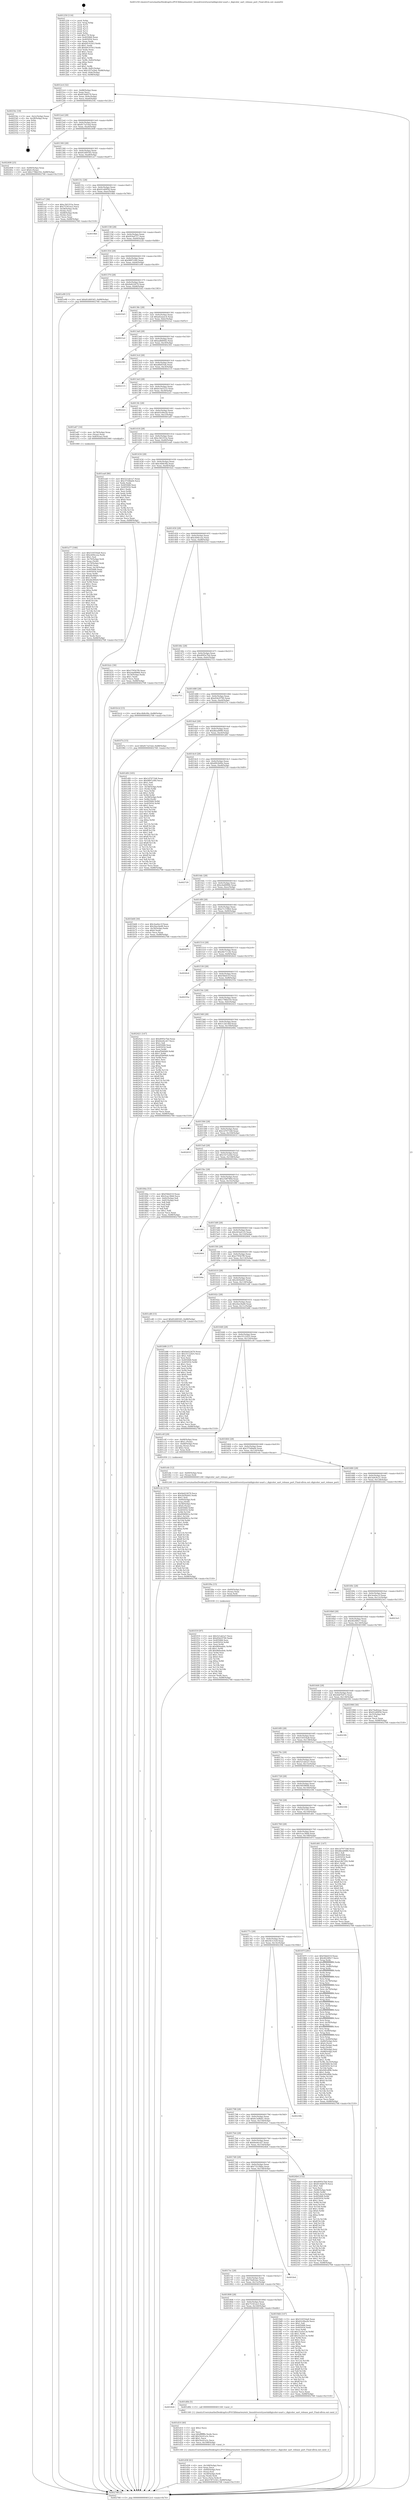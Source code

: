 digraph "0x401250" {
  label = "0x401250 (/mnt/c/Users/mathe/Desktop/tcc/POCII/binaries/extr_linuxdriversttyserialdigicolor-usart.c_digicolor_uart_release_port_Final-ollvm.out::main(0))"
  labelloc = "t"
  node[shape=record]

  Entry [label="",width=0.3,height=0.3,shape=circle,fillcolor=black,style=filled]
  "0x4012c4" [label="{
     0x4012c4 [32]\l
     | [instrs]\l
     &nbsp;&nbsp;0x4012c4 \<+6\>: mov -0x88(%rbp),%eax\l
     &nbsp;&nbsp;0x4012ca \<+2\>: mov %eax,%ecx\l
     &nbsp;&nbsp;0x4012cc \<+6\>: sub $0x814dd579,%ecx\l
     &nbsp;&nbsp;0x4012d2 \<+6\>: mov %eax,-0x9c(%rbp)\l
     &nbsp;&nbsp;0x4012d8 \<+6\>: mov %ecx,-0xa0(%rbp)\l
     &nbsp;&nbsp;0x4012de \<+6\>: je 000000000040254c \<main+0x12fc\>\l
  }"]
  "0x40254c" [label="{
     0x40254c [18]\l
     | [instrs]\l
     &nbsp;&nbsp;0x40254c \<+3\>: mov -0x2c(%rbp),%eax\l
     &nbsp;&nbsp;0x40254f \<+4\>: lea -0x28(%rbp),%rsp\l
     &nbsp;&nbsp;0x402553 \<+1\>: pop %rbx\l
     &nbsp;&nbsp;0x402554 \<+2\>: pop %r12\l
     &nbsp;&nbsp;0x402556 \<+2\>: pop %r13\l
     &nbsp;&nbsp;0x402558 \<+2\>: pop %r14\l
     &nbsp;&nbsp;0x40255a \<+2\>: pop %r15\l
     &nbsp;&nbsp;0x40255c \<+1\>: pop %rbp\l
     &nbsp;&nbsp;0x40255d \<+1\>: ret\l
  }"]
  "0x4012e4" [label="{
     0x4012e4 [28]\l
     | [instrs]\l
     &nbsp;&nbsp;0x4012e4 \<+5\>: jmp 00000000004012e9 \<main+0x99\>\l
     &nbsp;&nbsp;0x4012e9 \<+6\>: mov -0x9c(%rbp),%eax\l
     &nbsp;&nbsp;0x4012ef \<+5\>: sub $0x817a53ed,%eax\l
     &nbsp;&nbsp;0x4012f4 \<+6\>: mov %eax,-0xa4(%rbp)\l
     &nbsp;&nbsp;0x4012fa \<+6\>: je 0000000000402408 \<main+0x11b8\>\l
  }"]
  Exit [label="",width=0.3,height=0.3,shape=circle,fillcolor=black,style=filled,peripheries=2]
  "0x402408" [label="{
     0x402408 [25]\l
     | [instrs]\l
     &nbsp;&nbsp;0x402408 \<+4\>: mov -0x80(%rbp),%rax\l
     &nbsp;&nbsp;0x40240c \<+6\>: movl $0x0,(%rax)\l
     &nbsp;&nbsp;0x402412 \<+10\>: movl $0x179bb354,-0x88(%rbp)\l
     &nbsp;&nbsp;0x40241c \<+5\>: jmp 0000000000402768 \<main+0x1518\>\l
  }"]
  "0x401300" [label="{
     0x401300 [28]\l
     | [instrs]\l
     &nbsp;&nbsp;0x401300 \<+5\>: jmp 0000000000401305 \<main+0xb5\>\l
     &nbsp;&nbsp;0x401305 \<+6\>: mov -0x9c(%rbp),%eax\l
     &nbsp;&nbsp;0x40130b \<+5\>: sub $0x81d49345,%eax\l
     &nbsp;&nbsp;0x401310 \<+6\>: mov %eax,-0xa8(%rbp)\l
     &nbsp;&nbsp;0x401316 \<+6\>: je 0000000000401ce7 \<main+0xa97\>\l
  }"]
  "0x401f19" [label="{
     0x401f19 [97]\l
     | [instrs]\l
     &nbsp;&nbsp;0x401f19 \<+5\>: mov $0x521ab1a7,%ecx\l
     &nbsp;&nbsp;0x401f1e \<+5\>: mov $0xd5dc9790,%edx\l
     &nbsp;&nbsp;0x401f23 \<+7\>: mov 0x405068,%esi\l
     &nbsp;&nbsp;0x401f2a \<+8\>: mov 0x405054,%r8d\l
     &nbsp;&nbsp;0x401f32 \<+3\>: mov %esi,%r9d\l
     &nbsp;&nbsp;0x401f35 \<+7\>: sub $0x960eab4c,%r9d\l
     &nbsp;&nbsp;0x401f3c \<+4\>: sub $0x1,%r9d\l
     &nbsp;&nbsp;0x401f40 \<+7\>: add $0x960eab4c,%r9d\l
     &nbsp;&nbsp;0x401f47 \<+4\>: imul %r9d,%esi\l
     &nbsp;&nbsp;0x401f4b \<+3\>: and $0x1,%esi\l
     &nbsp;&nbsp;0x401f4e \<+3\>: cmp $0x0,%esi\l
     &nbsp;&nbsp;0x401f51 \<+4\>: sete %r10b\l
     &nbsp;&nbsp;0x401f55 \<+4\>: cmp $0xa,%r8d\l
     &nbsp;&nbsp;0x401f59 \<+4\>: setl %r11b\l
     &nbsp;&nbsp;0x401f5d \<+3\>: mov %r10b,%bl\l
     &nbsp;&nbsp;0x401f60 \<+3\>: and %r11b,%bl\l
     &nbsp;&nbsp;0x401f63 \<+3\>: xor %r11b,%r10b\l
     &nbsp;&nbsp;0x401f66 \<+3\>: or %r10b,%bl\l
     &nbsp;&nbsp;0x401f69 \<+3\>: test $0x1,%bl\l
     &nbsp;&nbsp;0x401f6c \<+3\>: cmovne %edx,%ecx\l
     &nbsp;&nbsp;0x401f6f \<+6\>: mov %ecx,-0x88(%rbp)\l
     &nbsp;&nbsp;0x401f75 \<+5\>: jmp 0000000000402768 \<main+0x1518\>\l
  }"]
  "0x401ce7" [label="{
     0x401ce7 [36]\l
     | [instrs]\l
     &nbsp;&nbsp;0x401ce7 \<+5\>: mov $0xc3b5353e,%eax\l
     &nbsp;&nbsp;0x401cec \<+5\>: mov $0x75341ee3,%ecx\l
     &nbsp;&nbsp;0x401cf1 \<+4\>: mov -0x58(%rbp),%rdx\l
     &nbsp;&nbsp;0x401cf5 \<+2\>: mov (%rdx),%esi\l
     &nbsp;&nbsp;0x401cf7 \<+4\>: mov -0x68(%rbp),%rdx\l
     &nbsp;&nbsp;0x401cfb \<+2\>: cmp (%rdx),%esi\l
     &nbsp;&nbsp;0x401cfd \<+3\>: cmovl %ecx,%eax\l
     &nbsp;&nbsp;0x401d00 \<+6\>: mov %eax,-0x88(%rbp)\l
     &nbsp;&nbsp;0x401d06 \<+5\>: jmp 0000000000402768 \<main+0x1518\>\l
  }"]
  "0x40131c" [label="{
     0x40131c [28]\l
     | [instrs]\l
     &nbsp;&nbsp;0x40131c \<+5\>: jmp 0000000000401321 \<main+0xd1\>\l
     &nbsp;&nbsp;0x401321 \<+6\>: mov -0x9c(%rbp),%eax\l
     &nbsp;&nbsp;0x401327 \<+5\>: sub $0x91e60f56,%eax\l
     &nbsp;&nbsp;0x40132c \<+6\>: mov %eax,-0xac(%rbp)\l
     &nbsp;&nbsp;0x401332 \<+6\>: je 00000000004019b6 \<main+0x766\>\l
  }"]
  "0x401f0a" [label="{
     0x401f0a [15]\l
     | [instrs]\l
     &nbsp;&nbsp;0x401f0a \<+4\>: mov -0x60(%rbp),%rax\l
     &nbsp;&nbsp;0x401f0e \<+3\>: mov (%rax),%rax\l
     &nbsp;&nbsp;0x401f11 \<+3\>: mov %rax,%rdi\l
     &nbsp;&nbsp;0x401f14 \<+5\>: call 0000000000401030 \<free@plt\>\l
     | [calls]\l
     &nbsp;&nbsp;0x401030 \{1\} (unknown)\l
  }"]
  "0x4019b6" [label="{
     0x4019b6\l
  }", style=dashed]
  "0x401338" [label="{
     0x401338 [28]\l
     | [instrs]\l
     &nbsp;&nbsp;0x401338 \<+5\>: jmp 000000000040133d \<main+0xed\>\l
     &nbsp;&nbsp;0x40133d \<+6\>: mov -0x9c(%rbp),%eax\l
     &nbsp;&nbsp;0x401343 \<+5\>: sub $0x954af727,%eax\l
     &nbsp;&nbsp;0x401348 \<+6\>: mov %eax,-0xb0(%rbp)\l
     &nbsp;&nbsp;0x40134e \<+6\>: je 000000000040222b \<main+0xfdb\>\l
  }"]
  "0x401d38" [label="{
     0x401d38 [41]\l
     | [instrs]\l
     &nbsp;&nbsp;0x401d38 \<+6\>: mov -0x168(%rbp),%ecx\l
     &nbsp;&nbsp;0x401d3e \<+3\>: imul %eax,%ecx\l
     &nbsp;&nbsp;0x401d41 \<+4\>: mov -0x60(%rbp),%rsi\l
     &nbsp;&nbsp;0x401d45 \<+3\>: mov (%rsi),%rsi\l
     &nbsp;&nbsp;0x401d48 \<+4\>: mov -0x58(%rbp),%rdi\l
     &nbsp;&nbsp;0x401d4c \<+3\>: movslq (%rdi),%rdi\l
     &nbsp;&nbsp;0x401d4f \<+3\>: mov %ecx,(%rsi,%rdi,4)\l
     &nbsp;&nbsp;0x401d52 \<+10\>: movl $0x57872343,-0x88(%rbp)\l
     &nbsp;&nbsp;0x401d5c \<+5\>: jmp 0000000000402768 \<main+0x1518\>\l
  }"]
  "0x40222b" [label="{
     0x40222b\l
  }", style=dashed]
  "0x401354" [label="{
     0x401354 [28]\l
     | [instrs]\l
     &nbsp;&nbsp;0x401354 \<+5\>: jmp 0000000000401359 \<main+0x109\>\l
     &nbsp;&nbsp;0x401359 \<+6\>: mov -0x9c(%rbp),%eax\l
     &nbsp;&nbsp;0x40135f \<+5\>: sub $0x9897cf40,%eax\l
     &nbsp;&nbsp;0x401364 \<+6\>: mov %eax,-0xb4(%rbp)\l
     &nbsp;&nbsp;0x40136a \<+6\>: je 0000000000401e99 \<main+0xc49\>\l
  }"]
  "0x401d10" [label="{
     0x401d10 [40]\l
     | [instrs]\l
     &nbsp;&nbsp;0x401d10 \<+5\>: mov $0x2,%ecx\l
     &nbsp;&nbsp;0x401d15 \<+1\>: cltd\l
     &nbsp;&nbsp;0x401d16 \<+2\>: idiv %ecx\l
     &nbsp;&nbsp;0x401d18 \<+6\>: imul $0xfffffffe,%edx,%ecx\l
     &nbsp;&nbsp;0x401d1e \<+6\>: add $0x54c61a3c,%ecx\l
     &nbsp;&nbsp;0x401d24 \<+3\>: add $0x1,%ecx\l
     &nbsp;&nbsp;0x401d27 \<+6\>: sub $0x54c61a3c,%ecx\l
     &nbsp;&nbsp;0x401d2d \<+6\>: mov %ecx,-0x168(%rbp)\l
     &nbsp;&nbsp;0x401d33 \<+5\>: call 0000000000401160 \<next_i\>\l
     | [calls]\l
     &nbsp;&nbsp;0x401160 \{1\} (/mnt/c/Users/mathe/Desktop/tcc/POCII/binaries/extr_linuxdriversttyserialdigicolor-usart.c_digicolor_uart_release_port_Final-ollvm.out::next_i)\l
  }"]
  "0x401e99" [label="{
     0x401e99 [15]\l
     | [instrs]\l
     &nbsp;&nbsp;0x401e99 \<+10\>: movl $0x81d49345,-0x88(%rbp)\l
     &nbsp;&nbsp;0x401ea3 \<+5\>: jmp 0000000000402768 \<main+0x1518\>\l
  }"]
  "0x401370" [label="{
     0x401370 [28]\l
     | [instrs]\l
     &nbsp;&nbsp;0x401370 \<+5\>: jmp 0000000000401375 \<main+0x125\>\l
     &nbsp;&nbsp;0x401375 \<+6\>: mov -0x9c(%rbp),%eax\l
     &nbsp;&nbsp;0x40137b \<+5\>: sub $0x9e622679,%eax\l
     &nbsp;&nbsp;0x401380 \<+6\>: mov %eax,-0xb8(%rbp)\l
     &nbsp;&nbsp;0x401386 \<+6\>: je 00000000004025d3 \<main+0x1383\>\l
  }"]
  "0x401824" [label="{
     0x401824\l
  }", style=dashed]
  "0x4025d3" [label="{
     0x4025d3\l
  }", style=dashed]
  "0x40138c" [label="{
     0x40138c [28]\l
     | [instrs]\l
     &nbsp;&nbsp;0x40138c \<+5\>: jmp 0000000000401391 \<main+0x141\>\l
     &nbsp;&nbsp;0x401391 \<+6\>: mov -0x9c(%rbp),%eax\l
     &nbsp;&nbsp;0x401397 \<+5\>: sub $0xa62aeec4,%eax\l
     &nbsp;&nbsp;0x40139c \<+6\>: mov %eax,-0xbc(%rbp)\l
     &nbsp;&nbsp;0x4013a2 \<+6\>: je 00000000004021a2 \<main+0xf52\>\l
  }"]
  "0x401d0b" [label="{
     0x401d0b [5]\l
     | [instrs]\l
     &nbsp;&nbsp;0x401d0b \<+5\>: call 0000000000401160 \<next_i\>\l
     | [calls]\l
     &nbsp;&nbsp;0x401160 \{1\} (/mnt/c/Users/mathe/Desktop/tcc/POCII/binaries/extr_linuxdriversttyserialdigicolor-usart.c_digicolor_uart_release_port_Final-ollvm.out::next_i)\l
  }"]
  "0x4021a2" [label="{
     0x4021a2\l
  }", style=dashed]
  "0x4013a8" [label="{
     0x4013a8 [28]\l
     | [instrs]\l
     &nbsp;&nbsp;0x4013a8 \<+5\>: jmp 00000000004013ad \<main+0x15d\>\l
     &nbsp;&nbsp;0x4013ad \<+6\>: mov -0x9c(%rbp),%eax\l
     &nbsp;&nbsp;0x4013b3 \<+5\>: sub $0xaafb60d2,%eax\l
     &nbsp;&nbsp;0x4013b8 \<+6\>: mov %eax,-0xc0(%rbp)\l
     &nbsp;&nbsp;0x4013be \<+6\>: je 0000000000402361 \<main+0x1111\>\l
  }"]
  "0x401c2c" [label="{
     0x401c2c [172]\l
     | [instrs]\l
     &nbsp;&nbsp;0x401c2c \<+5\>: mov $0x9e622679,%ecx\l
     &nbsp;&nbsp;0x401c31 \<+5\>: mov $0x2b5fa445,%edx\l
     &nbsp;&nbsp;0x401c36 \<+3\>: mov $0x1,%sil\l
     &nbsp;&nbsp;0x401c39 \<+4\>: mov -0x60(%rbp),%rdi\l
     &nbsp;&nbsp;0x401c3d \<+3\>: mov %rax,(%rdi)\l
     &nbsp;&nbsp;0x401c40 \<+4\>: mov -0x58(%rbp),%rax\l
     &nbsp;&nbsp;0x401c44 \<+6\>: movl $0x0,(%rax)\l
     &nbsp;&nbsp;0x401c4a \<+8\>: mov 0x405068,%r8d\l
     &nbsp;&nbsp;0x401c52 \<+8\>: mov 0x405054,%r9d\l
     &nbsp;&nbsp;0x401c5a \<+3\>: mov %r8d,%r10d\l
     &nbsp;&nbsp;0x401c5d \<+7\>: sub $0x694f061e,%r10d\l
     &nbsp;&nbsp;0x401c64 \<+4\>: sub $0x1,%r10d\l
     &nbsp;&nbsp;0x401c68 \<+7\>: add $0x694f061e,%r10d\l
     &nbsp;&nbsp;0x401c6f \<+4\>: imul %r10d,%r8d\l
     &nbsp;&nbsp;0x401c73 \<+4\>: and $0x1,%r8d\l
     &nbsp;&nbsp;0x401c77 \<+4\>: cmp $0x0,%r8d\l
     &nbsp;&nbsp;0x401c7b \<+4\>: sete %r11b\l
     &nbsp;&nbsp;0x401c7f \<+4\>: cmp $0xa,%r9d\l
     &nbsp;&nbsp;0x401c83 \<+3\>: setl %bl\l
     &nbsp;&nbsp;0x401c86 \<+3\>: mov %r11b,%r14b\l
     &nbsp;&nbsp;0x401c89 \<+4\>: xor $0xff,%r14b\l
     &nbsp;&nbsp;0x401c8d \<+3\>: mov %bl,%r15b\l
     &nbsp;&nbsp;0x401c90 \<+4\>: xor $0xff,%r15b\l
     &nbsp;&nbsp;0x401c94 \<+4\>: xor $0x0,%sil\l
     &nbsp;&nbsp;0x401c98 \<+3\>: mov %r14b,%r12b\l
     &nbsp;&nbsp;0x401c9b \<+4\>: and $0x0,%r12b\l
     &nbsp;&nbsp;0x401c9f \<+3\>: and %sil,%r11b\l
     &nbsp;&nbsp;0x401ca2 \<+3\>: mov %r15b,%r13b\l
     &nbsp;&nbsp;0x401ca5 \<+4\>: and $0x0,%r13b\l
     &nbsp;&nbsp;0x401ca9 \<+3\>: and %sil,%bl\l
     &nbsp;&nbsp;0x401cac \<+3\>: or %r11b,%r12b\l
     &nbsp;&nbsp;0x401caf \<+3\>: or %bl,%r13b\l
     &nbsp;&nbsp;0x401cb2 \<+3\>: xor %r13b,%r12b\l
     &nbsp;&nbsp;0x401cb5 \<+3\>: or %r15b,%r14b\l
     &nbsp;&nbsp;0x401cb8 \<+4\>: xor $0xff,%r14b\l
     &nbsp;&nbsp;0x401cbc \<+4\>: or $0x0,%sil\l
     &nbsp;&nbsp;0x401cc0 \<+3\>: and %sil,%r14b\l
     &nbsp;&nbsp;0x401cc3 \<+3\>: or %r14b,%r12b\l
     &nbsp;&nbsp;0x401cc6 \<+4\>: test $0x1,%r12b\l
     &nbsp;&nbsp;0x401cca \<+3\>: cmovne %edx,%ecx\l
     &nbsp;&nbsp;0x401ccd \<+6\>: mov %ecx,-0x88(%rbp)\l
     &nbsp;&nbsp;0x401cd3 \<+5\>: jmp 0000000000402768 \<main+0x1518\>\l
  }"]
  "0x402361" [label="{
     0x402361\l
  }", style=dashed]
  "0x4013c4" [label="{
     0x4013c4 [28]\l
     | [instrs]\l
     &nbsp;&nbsp;0x4013c4 \<+5\>: jmp 00000000004013c9 \<main+0x179\>\l
     &nbsp;&nbsp;0x4013c9 \<+6\>: mov -0x9c(%rbp),%eax\l
     &nbsp;&nbsp;0x4013cf \<+5\>: sub $0xafbd55ab,%eax\l
     &nbsp;&nbsp;0x4013d4 \<+6\>: mov %eax,-0xc4(%rbp)\l
     &nbsp;&nbsp;0x4013da \<+6\>: je 0000000000402115 \<main+0xec5\>\l
  }"]
  "0x401a77" [label="{
     0x401a77 [166]\l
     | [instrs]\l
     &nbsp;&nbsp;0x401a77 \<+5\>: mov $0x516554a8,%ecx\l
     &nbsp;&nbsp;0x401a7c \<+5\>: mov $0xcb94ccea,%edx\l
     &nbsp;&nbsp;0x401a81 \<+3\>: mov $0x1,%sil\l
     &nbsp;&nbsp;0x401a84 \<+4\>: mov -0x70(%rbp),%rdi\l
     &nbsp;&nbsp;0x401a88 \<+2\>: mov %eax,(%rdi)\l
     &nbsp;&nbsp;0x401a8a \<+4\>: mov -0x70(%rbp),%rdi\l
     &nbsp;&nbsp;0x401a8e \<+2\>: mov (%rdi),%eax\l
     &nbsp;&nbsp;0x401a90 \<+3\>: mov %eax,-0x34(%rbp)\l
     &nbsp;&nbsp;0x401a93 \<+7\>: mov 0x405068,%eax\l
     &nbsp;&nbsp;0x401a9a \<+8\>: mov 0x405054,%r8d\l
     &nbsp;&nbsp;0x401aa2 \<+3\>: mov %eax,%r9d\l
     &nbsp;&nbsp;0x401aa5 \<+7\>: add $0xddc8fde0,%r9d\l
     &nbsp;&nbsp;0x401aac \<+4\>: sub $0x1,%r9d\l
     &nbsp;&nbsp;0x401ab0 \<+7\>: sub $0xddc8fde0,%r9d\l
     &nbsp;&nbsp;0x401ab7 \<+4\>: imul %r9d,%eax\l
     &nbsp;&nbsp;0x401abb \<+3\>: and $0x1,%eax\l
     &nbsp;&nbsp;0x401abe \<+3\>: cmp $0x0,%eax\l
     &nbsp;&nbsp;0x401ac1 \<+4\>: sete %r10b\l
     &nbsp;&nbsp;0x401ac5 \<+4\>: cmp $0xa,%r8d\l
     &nbsp;&nbsp;0x401ac9 \<+4\>: setl %r11b\l
     &nbsp;&nbsp;0x401acd \<+3\>: mov %r10b,%bl\l
     &nbsp;&nbsp;0x401ad0 \<+3\>: xor $0xff,%bl\l
     &nbsp;&nbsp;0x401ad3 \<+3\>: mov %r11b,%r14b\l
     &nbsp;&nbsp;0x401ad6 \<+4\>: xor $0xff,%r14b\l
     &nbsp;&nbsp;0x401ada \<+4\>: xor $0x1,%sil\l
     &nbsp;&nbsp;0x401ade \<+3\>: mov %bl,%r15b\l
     &nbsp;&nbsp;0x401ae1 \<+4\>: and $0xff,%r15b\l
     &nbsp;&nbsp;0x401ae5 \<+3\>: and %sil,%r10b\l
     &nbsp;&nbsp;0x401ae8 \<+3\>: mov %r14b,%r12b\l
     &nbsp;&nbsp;0x401aeb \<+4\>: and $0xff,%r12b\l
     &nbsp;&nbsp;0x401aef \<+3\>: and %sil,%r11b\l
     &nbsp;&nbsp;0x401af2 \<+3\>: or %r10b,%r15b\l
     &nbsp;&nbsp;0x401af5 \<+3\>: or %r11b,%r12b\l
     &nbsp;&nbsp;0x401af8 \<+3\>: xor %r12b,%r15b\l
     &nbsp;&nbsp;0x401afb \<+3\>: or %r14b,%bl\l
     &nbsp;&nbsp;0x401afe \<+3\>: xor $0xff,%bl\l
     &nbsp;&nbsp;0x401b01 \<+4\>: or $0x1,%sil\l
     &nbsp;&nbsp;0x401b05 \<+3\>: and %sil,%bl\l
     &nbsp;&nbsp;0x401b08 \<+3\>: or %bl,%r15b\l
     &nbsp;&nbsp;0x401b0b \<+4\>: test $0x1,%r15b\l
     &nbsp;&nbsp;0x401b0f \<+3\>: cmovne %edx,%ecx\l
     &nbsp;&nbsp;0x401b12 \<+6\>: mov %ecx,-0x88(%rbp)\l
     &nbsp;&nbsp;0x401b18 \<+5\>: jmp 0000000000402768 \<main+0x1518\>\l
  }"]
  "0x402115" [label="{
     0x402115\l
  }", style=dashed]
  "0x4013e0" [label="{
     0x4013e0 [28]\l
     | [instrs]\l
     &nbsp;&nbsp;0x4013e0 \<+5\>: jmp 00000000004013e5 \<main+0x195\>\l
     &nbsp;&nbsp;0x4013e5 \<+6\>: mov -0x9c(%rbp),%eax\l
     &nbsp;&nbsp;0x4013eb \<+5\>: sub $0xb14a5233,%eax\l
     &nbsp;&nbsp;0x4013f0 \<+6\>: mov %eax,-0xc8(%rbp)\l
     &nbsp;&nbsp;0x4013f6 \<+6\>: je 00000000004022e1 \<main+0x1091\>\l
  }"]
  "0x401808" [label="{
     0x401808 [28]\l
     | [instrs]\l
     &nbsp;&nbsp;0x401808 \<+5\>: jmp 000000000040180d \<main+0x5bd\>\l
     &nbsp;&nbsp;0x40180d \<+6\>: mov -0x9c(%rbp),%eax\l
     &nbsp;&nbsp;0x401813 \<+5\>: sub $0x75341ee3,%eax\l
     &nbsp;&nbsp;0x401818 \<+6\>: mov %eax,-0x160(%rbp)\l
     &nbsp;&nbsp;0x40181e \<+6\>: je 0000000000401d0b \<main+0xabb\>\l
  }"]
  "0x4022e1" [label="{
     0x4022e1\l
  }", style=dashed]
  "0x4013fc" [label="{
     0x4013fc [28]\l
     | [instrs]\l
     &nbsp;&nbsp;0x4013fc \<+5\>: jmp 0000000000401401 \<main+0x1b1\>\l
     &nbsp;&nbsp;0x401401 \<+6\>: mov -0x9c(%rbp),%eax\l
     &nbsp;&nbsp;0x401407 \<+5\>: sub $0xb5c94a2b,%eax\l
     &nbsp;&nbsp;0x40140c \<+6\>: mov %eax,-0xcc(%rbp)\l
     &nbsp;&nbsp;0x401412 \<+6\>: je 0000000000401a67 \<main+0x817\>\l
  }"]
  "0x4019d4" [label="{
     0x4019d4 [147]\l
     | [instrs]\l
     &nbsp;&nbsp;0x4019d4 \<+5\>: mov $0x516554a8,%eax\l
     &nbsp;&nbsp;0x4019d9 \<+5\>: mov $0xb5c94a2b,%ecx\l
     &nbsp;&nbsp;0x4019de \<+2\>: mov $0x1,%dl\l
     &nbsp;&nbsp;0x4019e0 \<+7\>: mov 0x405068,%esi\l
     &nbsp;&nbsp;0x4019e7 \<+7\>: mov 0x405054,%edi\l
     &nbsp;&nbsp;0x4019ee \<+3\>: mov %esi,%r8d\l
     &nbsp;&nbsp;0x4019f1 \<+7\>: sub $0x31a5e13e,%r8d\l
     &nbsp;&nbsp;0x4019f8 \<+4\>: sub $0x1,%r8d\l
     &nbsp;&nbsp;0x4019fc \<+7\>: add $0x31a5e13e,%r8d\l
     &nbsp;&nbsp;0x401a03 \<+4\>: imul %r8d,%esi\l
     &nbsp;&nbsp;0x401a07 \<+3\>: and $0x1,%esi\l
     &nbsp;&nbsp;0x401a0a \<+3\>: cmp $0x0,%esi\l
     &nbsp;&nbsp;0x401a0d \<+4\>: sete %r9b\l
     &nbsp;&nbsp;0x401a11 \<+3\>: cmp $0xa,%edi\l
     &nbsp;&nbsp;0x401a14 \<+4\>: setl %r10b\l
     &nbsp;&nbsp;0x401a18 \<+3\>: mov %r9b,%r11b\l
     &nbsp;&nbsp;0x401a1b \<+4\>: xor $0xff,%r11b\l
     &nbsp;&nbsp;0x401a1f \<+3\>: mov %r10b,%bl\l
     &nbsp;&nbsp;0x401a22 \<+3\>: xor $0xff,%bl\l
     &nbsp;&nbsp;0x401a25 \<+3\>: xor $0x1,%dl\l
     &nbsp;&nbsp;0x401a28 \<+3\>: mov %r11b,%r14b\l
     &nbsp;&nbsp;0x401a2b \<+4\>: and $0xff,%r14b\l
     &nbsp;&nbsp;0x401a2f \<+3\>: and %dl,%r9b\l
     &nbsp;&nbsp;0x401a32 \<+3\>: mov %bl,%r15b\l
     &nbsp;&nbsp;0x401a35 \<+4\>: and $0xff,%r15b\l
     &nbsp;&nbsp;0x401a39 \<+3\>: and %dl,%r10b\l
     &nbsp;&nbsp;0x401a3c \<+3\>: or %r9b,%r14b\l
     &nbsp;&nbsp;0x401a3f \<+3\>: or %r10b,%r15b\l
     &nbsp;&nbsp;0x401a42 \<+3\>: xor %r15b,%r14b\l
     &nbsp;&nbsp;0x401a45 \<+3\>: or %bl,%r11b\l
     &nbsp;&nbsp;0x401a48 \<+4\>: xor $0xff,%r11b\l
     &nbsp;&nbsp;0x401a4c \<+3\>: or $0x1,%dl\l
     &nbsp;&nbsp;0x401a4f \<+3\>: and %dl,%r11b\l
     &nbsp;&nbsp;0x401a52 \<+3\>: or %r11b,%r14b\l
     &nbsp;&nbsp;0x401a55 \<+4\>: test $0x1,%r14b\l
     &nbsp;&nbsp;0x401a59 \<+3\>: cmovne %ecx,%eax\l
     &nbsp;&nbsp;0x401a5c \<+6\>: mov %eax,-0x88(%rbp)\l
     &nbsp;&nbsp;0x401a62 \<+5\>: jmp 0000000000402768 \<main+0x1518\>\l
  }"]
  "0x401a67" [label="{
     0x401a67 [16]\l
     | [instrs]\l
     &nbsp;&nbsp;0x401a67 \<+4\>: mov -0x78(%rbp),%rax\l
     &nbsp;&nbsp;0x401a6b \<+3\>: mov (%rax),%rax\l
     &nbsp;&nbsp;0x401a6e \<+4\>: mov 0x8(%rax),%rdi\l
     &nbsp;&nbsp;0x401a72 \<+5\>: call 0000000000401060 \<atoi@plt\>\l
     | [calls]\l
     &nbsp;&nbsp;0x401060 \{1\} (unknown)\l
  }"]
  "0x401418" [label="{
     0x401418 [28]\l
     | [instrs]\l
     &nbsp;&nbsp;0x401418 \<+5\>: jmp 000000000040141d \<main+0x1cd\>\l
     &nbsp;&nbsp;0x40141d \<+6\>: mov -0x9c(%rbp),%eax\l
     &nbsp;&nbsp;0x401423 \<+5\>: sub $0xc3b5353e,%eax\l
     &nbsp;&nbsp;0x401428 \<+6\>: mov %eax,-0xd0(%rbp)\l
     &nbsp;&nbsp;0x40142e \<+6\>: je 0000000000401ea8 \<main+0xc58\>\l
  }"]
  "0x4017ec" [label="{
     0x4017ec [28]\l
     | [instrs]\l
     &nbsp;&nbsp;0x4017ec \<+5\>: jmp 00000000004017f1 \<main+0x5a1\>\l
     &nbsp;&nbsp;0x4017f1 \<+6\>: mov -0x9c(%rbp),%eax\l
     &nbsp;&nbsp;0x4017f7 \<+5\>: sub $0x74a82eac,%eax\l
     &nbsp;&nbsp;0x4017fc \<+6\>: mov %eax,-0x15c(%rbp)\l
     &nbsp;&nbsp;0x401802 \<+6\>: je 00000000004019d4 \<main+0x784\>\l
  }"]
  "0x401ea8" [label="{
     0x401ea8 [86]\l
     | [instrs]\l
     &nbsp;&nbsp;0x401ea8 \<+5\>: mov $0x521ab1a7,%eax\l
     &nbsp;&nbsp;0x401ead \<+5\>: mov $0x37548a64,%ecx\l
     &nbsp;&nbsp;0x401eb2 \<+2\>: xor %edx,%edx\l
     &nbsp;&nbsp;0x401eb4 \<+7\>: mov 0x405068,%esi\l
     &nbsp;&nbsp;0x401ebb \<+7\>: mov 0x405054,%edi\l
     &nbsp;&nbsp;0x401ec2 \<+3\>: sub $0x1,%edx\l
     &nbsp;&nbsp;0x401ec5 \<+3\>: mov %esi,%r8d\l
     &nbsp;&nbsp;0x401ec8 \<+3\>: add %edx,%r8d\l
     &nbsp;&nbsp;0x401ecb \<+4\>: imul %r8d,%esi\l
     &nbsp;&nbsp;0x401ecf \<+3\>: and $0x1,%esi\l
     &nbsp;&nbsp;0x401ed2 \<+3\>: cmp $0x0,%esi\l
     &nbsp;&nbsp;0x401ed5 \<+4\>: sete %r9b\l
     &nbsp;&nbsp;0x401ed9 \<+3\>: cmp $0xa,%edi\l
     &nbsp;&nbsp;0x401edc \<+4\>: setl %r10b\l
     &nbsp;&nbsp;0x401ee0 \<+3\>: mov %r9b,%r11b\l
     &nbsp;&nbsp;0x401ee3 \<+3\>: and %r10b,%r11b\l
     &nbsp;&nbsp;0x401ee6 \<+3\>: xor %r10b,%r9b\l
     &nbsp;&nbsp;0x401ee9 \<+3\>: or %r9b,%r11b\l
     &nbsp;&nbsp;0x401eec \<+4\>: test $0x1,%r11b\l
     &nbsp;&nbsp;0x401ef0 \<+3\>: cmovne %ecx,%eax\l
     &nbsp;&nbsp;0x401ef3 \<+6\>: mov %eax,-0x88(%rbp)\l
     &nbsp;&nbsp;0x401ef9 \<+5\>: jmp 0000000000402768 \<main+0x1518\>\l
  }"]
  "0x401434" [label="{
     0x401434 [28]\l
     | [instrs]\l
     &nbsp;&nbsp;0x401434 \<+5\>: jmp 0000000000401439 \<main+0x1e9\>\l
     &nbsp;&nbsp;0x401439 \<+6\>: mov -0x9c(%rbp),%eax\l
     &nbsp;&nbsp;0x40143f \<+5\>: sub $0xc4b8c0fa,%eax\l
     &nbsp;&nbsp;0x401444 \<+6\>: mov %eax,-0xd4(%rbp)\l
     &nbsp;&nbsp;0x40144a \<+6\>: je 0000000000401b2c \<main+0x8dc\>\l
  }"]
  "0x401fe4" [label="{
     0x401fe4\l
  }", style=dashed]
  "0x401b2c" [label="{
     0x401b2c [30]\l
     | [instrs]\l
     &nbsp;&nbsp;0x401b2c \<+5\>: mov $0x2795b7f9,%eax\l
     &nbsp;&nbsp;0x401b31 \<+5\>: mov $0xe4a68966,%ecx\l
     &nbsp;&nbsp;0x401b36 \<+3\>: mov -0x34(%rbp),%edx\l
     &nbsp;&nbsp;0x401b39 \<+3\>: cmp $0x1,%edx\l
     &nbsp;&nbsp;0x401b3c \<+3\>: cmovl %ecx,%eax\l
     &nbsp;&nbsp;0x401b3f \<+6\>: mov %eax,-0x88(%rbp)\l
     &nbsp;&nbsp;0x401b45 \<+5\>: jmp 0000000000402768 \<main+0x1518\>\l
  }"]
  "0x401450" [label="{
     0x401450 [28]\l
     | [instrs]\l
     &nbsp;&nbsp;0x401450 \<+5\>: jmp 0000000000401455 \<main+0x205\>\l
     &nbsp;&nbsp;0x401455 \<+6\>: mov -0x9c(%rbp),%eax\l
     &nbsp;&nbsp;0x40145b \<+5\>: sub $0xcb94ccea,%eax\l
     &nbsp;&nbsp;0x401460 \<+6\>: mov %eax,-0xd8(%rbp)\l
     &nbsp;&nbsp;0x401466 \<+6\>: je 0000000000401b1d \<main+0x8cd\>\l
  }"]
  "0x4017d0" [label="{
     0x4017d0 [28]\l
     | [instrs]\l
     &nbsp;&nbsp;0x4017d0 \<+5\>: jmp 00000000004017d5 \<main+0x585\>\l
     &nbsp;&nbsp;0x4017d5 \<+6\>: mov -0x9c(%rbp),%eax\l
     &nbsp;&nbsp;0x4017db \<+5\>: sub $0x7321fbba,%eax\l
     &nbsp;&nbsp;0x4017e0 \<+6\>: mov %eax,-0x158(%rbp)\l
     &nbsp;&nbsp;0x4017e6 \<+6\>: je 0000000000401fe4 \<main+0xd94\>\l
  }"]
  "0x401b1d" [label="{
     0x401b1d [15]\l
     | [instrs]\l
     &nbsp;&nbsp;0x401b1d \<+10\>: movl $0xc4b8c0fa,-0x88(%rbp)\l
     &nbsp;&nbsp;0x401b27 \<+5\>: jmp 0000000000402768 \<main+0x1518\>\l
  }"]
  "0x40146c" [label="{
     0x40146c [28]\l
     | [instrs]\l
     &nbsp;&nbsp;0x40146c \<+5\>: jmp 0000000000401471 \<main+0x221\>\l
     &nbsp;&nbsp;0x401471 \<+6\>: mov -0x9c(%rbp),%eax\l
     &nbsp;&nbsp;0x401477 \<+5\>: sub $0xd095e7bd,%eax\l
     &nbsp;&nbsp;0x40147c \<+6\>: mov %eax,-0xdc(%rbp)\l
     &nbsp;&nbsp;0x401482 \<+6\>: je 0000000000402753 \<main+0x1503\>\l
  }"]
  "0x4024b4" [label="{
     0x4024b4 [152]\l
     | [instrs]\l
     &nbsp;&nbsp;0x4024b4 \<+5\>: mov $0xd095e7bd,%eax\l
     &nbsp;&nbsp;0x4024b9 \<+5\>: mov $0x814dd579,%ecx\l
     &nbsp;&nbsp;0x4024be \<+2\>: mov $0x1,%dl\l
     &nbsp;&nbsp;0x4024c0 \<+2\>: xor %esi,%esi\l
     &nbsp;&nbsp;0x4024c2 \<+4\>: mov -0x80(%rbp),%rdi\l
     &nbsp;&nbsp;0x4024c6 \<+3\>: mov (%rdi),%r8d\l
     &nbsp;&nbsp;0x4024c9 \<+4\>: mov %r8d,-0x2c(%rbp)\l
     &nbsp;&nbsp;0x4024cd \<+8\>: mov 0x405068,%r8d\l
     &nbsp;&nbsp;0x4024d5 \<+8\>: mov 0x405054,%r9d\l
     &nbsp;&nbsp;0x4024dd \<+3\>: sub $0x1,%esi\l
     &nbsp;&nbsp;0x4024e0 \<+3\>: mov %r8d,%r10d\l
     &nbsp;&nbsp;0x4024e3 \<+3\>: add %esi,%r10d\l
     &nbsp;&nbsp;0x4024e6 \<+4\>: imul %r10d,%r8d\l
     &nbsp;&nbsp;0x4024ea \<+4\>: and $0x1,%r8d\l
     &nbsp;&nbsp;0x4024ee \<+4\>: cmp $0x0,%r8d\l
     &nbsp;&nbsp;0x4024f2 \<+4\>: sete %r11b\l
     &nbsp;&nbsp;0x4024f6 \<+4\>: cmp $0xa,%r9d\l
     &nbsp;&nbsp;0x4024fa \<+3\>: setl %bl\l
     &nbsp;&nbsp;0x4024fd \<+3\>: mov %r11b,%r14b\l
     &nbsp;&nbsp;0x402500 \<+4\>: xor $0xff,%r14b\l
     &nbsp;&nbsp;0x402504 \<+3\>: mov %bl,%r15b\l
     &nbsp;&nbsp;0x402507 \<+4\>: xor $0xff,%r15b\l
     &nbsp;&nbsp;0x40250b \<+3\>: xor $0x0,%dl\l
     &nbsp;&nbsp;0x40250e \<+3\>: mov %r14b,%r12b\l
     &nbsp;&nbsp;0x402511 \<+4\>: and $0x0,%r12b\l
     &nbsp;&nbsp;0x402515 \<+3\>: and %dl,%r11b\l
     &nbsp;&nbsp;0x402518 \<+3\>: mov %r15b,%r13b\l
     &nbsp;&nbsp;0x40251b \<+4\>: and $0x0,%r13b\l
     &nbsp;&nbsp;0x40251f \<+2\>: and %dl,%bl\l
     &nbsp;&nbsp;0x402521 \<+3\>: or %r11b,%r12b\l
     &nbsp;&nbsp;0x402524 \<+3\>: or %bl,%r13b\l
     &nbsp;&nbsp;0x402527 \<+3\>: xor %r13b,%r12b\l
     &nbsp;&nbsp;0x40252a \<+3\>: or %r15b,%r14b\l
     &nbsp;&nbsp;0x40252d \<+4\>: xor $0xff,%r14b\l
     &nbsp;&nbsp;0x402531 \<+3\>: or $0x0,%dl\l
     &nbsp;&nbsp;0x402534 \<+3\>: and %dl,%r14b\l
     &nbsp;&nbsp;0x402537 \<+3\>: or %r14b,%r12b\l
     &nbsp;&nbsp;0x40253a \<+4\>: test $0x1,%r12b\l
     &nbsp;&nbsp;0x40253e \<+3\>: cmovne %ecx,%eax\l
     &nbsp;&nbsp;0x402541 \<+6\>: mov %eax,-0x88(%rbp)\l
     &nbsp;&nbsp;0x402547 \<+5\>: jmp 0000000000402768 \<main+0x1518\>\l
  }"]
  "0x402753" [label="{
     0x402753\l
  }", style=dashed]
  "0x401488" [label="{
     0x401488 [28]\l
     | [instrs]\l
     &nbsp;&nbsp;0x401488 \<+5\>: jmp 000000000040148d \<main+0x23d\>\l
     &nbsp;&nbsp;0x40148d \<+6\>: mov -0x9c(%rbp),%eax\l
     &nbsp;&nbsp;0x401493 \<+5\>: sub $0xd5dc9790,%eax\l
     &nbsp;&nbsp;0x401498 \<+6\>: mov %eax,-0xe0(%rbp)\l
     &nbsp;&nbsp;0x40149e \<+6\>: je 0000000000401f7a \<main+0xd2a\>\l
  }"]
  "0x4017b4" [label="{
     0x4017b4 [28]\l
     | [instrs]\l
     &nbsp;&nbsp;0x4017b4 \<+5\>: jmp 00000000004017b9 \<main+0x569\>\l
     &nbsp;&nbsp;0x4017b9 \<+6\>: mov -0x9c(%rbp),%eax\l
     &nbsp;&nbsp;0x4017bf \<+5\>: sub $0x6ee6ccb7,%eax\l
     &nbsp;&nbsp;0x4017c4 \<+6\>: mov %eax,-0x154(%rbp)\l
     &nbsp;&nbsp;0x4017ca \<+6\>: je 00000000004024b4 \<main+0x1264\>\l
  }"]
  "0x401f7a" [label="{
     0x401f7a [15]\l
     | [instrs]\l
     &nbsp;&nbsp;0x401f7a \<+10\>: movl $0x817a53ed,-0x88(%rbp)\l
     &nbsp;&nbsp;0x401f84 \<+5\>: jmp 0000000000402768 \<main+0x1518\>\l
  }"]
  "0x4014a4" [label="{
     0x4014a4 [28]\l
     | [instrs]\l
     &nbsp;&nbsp;0x4014a4 \<+5\>: jmp 00000000004014a9 \<main+0x259\>\l
     &nbsp;&nbsp;0x4014a9 \<+6\>: mov -0x9c(%rbp),%eax\l
     &nbsp;&nbsp;0x4014af \<+5\>: sub $0xdbea0080,%eax\l
     &nbsp;&nbsp;0x4014b4 \<+6\>: mov %eax,-0xe4(%rbp)\l
     &nbsp;&nbsp;0x4014ba \<+6\>: je 0000000000401df4 \<main+0xba4\>\l
  }"]
  "0x4026a1" [label="{
     0x4026a1\l
  }", style=dashed]
  "0x401df4" [label="{
     0x401df4 [165]\l
     | [instrs]\l
     &nbsp;&nbsp;0x401df4 \<+5\>: mov $0x1d7071b8,%eax\l
     &nbsp;&nbsp;0x401df9 \<+5\>: mov $0x9897cf40,%ecx\l
     &nbsp;&nbsp;0x401dfe \<+2\>: mov $0x1,%dl\l
     &nbsp;&nbsp;0x401e00 \<+2\>: xor %esi,%esi\l
     &nbsp;&nbsp;0x401e02 \<+4\>: mov -0x58(%rbp),%rdi\l
     &nbsp;&nbsp;0x401e06 \<+3\>: mov (%rdi),%r8d\l
     &nbsp;&nbsp;0x401e09 \<+3\>: mov %esi,%r9d\l
     &nbsp;&nbsp;0x401e0c \<+4\>: sub $0x1,%r9d\l
     &nbsp;&nbsp;0x401e10 \<+3\>: sub %r9d,%r8d\l
     &nbsp;&nbsp;0x401e13 \<+4\>: mov -0x58(%rbp),%rdi\l
     &nbsp;&nbsp;0x401e17 \<+3\>: mov %r8d,(%rdi)\l
     &nbsp;&nbsp;0x401e1a \<+8\>: mov 0x405068,%r8d\l
     &nbsp;&nbsp;0x401e22 \<+8\>: mov 0x405054,%r9d\l
     &nbsp;&nbsp;0x401e2a \<+3\>: sub $0x1,%esi\l
     &nbsp;&nbsp;0x401e2d \<+3\>: mov %r8d,%r10d\l
     &nbsp;&nbsp;0x401e30 \<+3\>: add %esi,%r10d\l
     &nbsp;&nbsp;0x401e33 \<+4\>: imul %r10d,%r8d\l
     &nbsp;&nbsp;0x401e37 \<+4\>: and $0x1,%r8d\l
     &nbsp;&nbsp;0x401e3b \<+4\>: cmp $0x0,%r8d\l
     &nbsp;&nbsp;0x401e3f \<+4\>: sete %r11b\l
     &nbsp;&nbsp;0x401e43 \<+4\>: cmp $0xa,%r9d\l
     &nbsp;&nbsp;0x401e47 \<+3\>: setl %bl\l
     &nbsp;&nbsp;0x401e4a \<+3\>: mov %r11b,%r14b\l
     &nbsp;&nbsp;0x401e4d \<+4\>: xor $0xff,%r14b\l
     &nbsp;&nbsp;0x401e51 \<+3\>: mov %bl,%r15b\l
     &nbsp;&nbsp;0x401e54 \<+4\>: xor $0xff,%r15b\l
     &nbsp;&nbsp;0x401e58 \<+3\>: xor $0x1,%dl\l
     &nbsp;&nbsp;0x401e5b \<+3\>: mov %r14b,%r12b\l
     &nbsp;&nbsp;0x401e5e \<+4\>: and $0xff,%r12b\l
     &nbsp;&nbsp;0x401e62 \<+3\>: and %dl,%r11b\l
     &nbsp;&nbsp;0x401e65 \<+3\>: mov %r15b,%r13b\l
     &nbsp;&nbsp;0x401e68 \<+4\>: and $0xff,%r13b\l
     &nbsp;&nbsp;0x401e6c \<+2\>: and %dl,%bl\l
     &nbsp;&nbsp;0x401e6e \<+3\>: or %r11b,%r12b\l
     &nbsp;&nbsp;0x401e71 \<+3\>: or %bl,%r13b\l
     &nbsp;&nbsp;0x401e74 \<+3\>: xor %r13b,%r12b\l
     &nbsp;&nbsp;0x401e77 \<+3\>: or %r15b,%r14b\l
     &nbsp;&nbsp;0x401e7a \<+4\>: xor $0xff,%r14b\l
     &nbsp;&nbsp;0x401e7e \<+3\>: or $0x1,%dl\l
     &nbsp;&nbsp;0x401e81 \<+3\>: and %dl,%r14b\l
     &nbsp;&nbsp;0x401e84 \<+3\>: or %r14b,%r12b\l
     &nbsp;&nbsp;0x401e87 \<+4\>: test $0x1,%r12b\l
     &nbsp;&nbsp;0x401e8b \<+3\>: cmovne %ecx,%eax\l
     &nbsp;&nbsp;0x401e8e \<+6\>: mov %eax,-0x88(%rbp)\l
     &nbsp;&nbsp;0x401e94 \<+5\>: jmp 0000000000402768 \<main+0x1518\>\l
  }"]
  "0x4014c0" [label="{
     0x4014c0 [28]\l
     | [instrs]\l
     &nbsp;&nbsp;0x4014c0 \<+5\>: jmp 00000000004014c5 \<main+0x275\>\l
     &nbsp;&nbsp;0x4014c5 \<+6\>: mov -0x9c(%rbp),%eax\l
     &nbsp;&nbsp;0x4014cb \<+5\>: sub $0xdf42b00e,%eax\l
     &nbsp;&nbsp;0x4014d0 \<+6\>: mov %eax,-0xe8(%rbp)\l
     &nbsp;&nbsp;0x4014d6 \<+6\>: je 0000000000402729 \<main+0x14d9\>\l
  }"]
  "0x401798" [label="{
     0x401798 [28]\l
     | [instrs]\l
     &nbsp;&nbsp;0x401798 \<+5\>: jmp 000000000040179d \<main+0x54d\>\l
     &nbsp;&nbsp;0x40179d \<+6\>: mov -0x9c(%rbp),%eax\l
     &nbsp;&nbsp;0x4017a3 \<+5\>: sub $0x6c3e8b41,%eax\l
     &nbsp;&nbsp;0x4017a8 \<+6\>: mov %eax,-0x150(%rbp)\l
     &nbsp;&nbsp;0x4017ae \<+6\>: je 00000000004026a1 \<main+0x1451\>\l
  }"]
  "0x402729" [label="{
     0x402729\l
  }", style=dashed]
  "0x4014dc" [label="{
     0x4014dc [28]\l
     | [instrs]\l
     &nbsp;&nbsp;0x4014dc \<+5\>: jmp 00000000004014e1 \<main+0x291\>\l
     &nbsp;&nbsp;0x4014e1 \<+6\>: mov -0x9c(%rbp),%eax\l
     &nbsp;&nbsp;0x4014e7 \<+5\>: sub $0xe4a68966,%eax\l
     &nbsp;&nbsp;0x4014ec \<+6\>: mov %eax,-0xec(%rbp)\l
     &nbsp;&nbsp;0x4014f2 \<+6\>: je 0000000000401b68 \<main+0x918\>\l
  }"]
  "0x40230b" [label="{
     0x40230b\l
  }", style=dashed]
  "0x401b68" [label="{
     0x401b68 [30]\l
     | [instrs]\l
     &nbsp;&nbsp;0x401b68 \<+5\>: mov $0x3ea0ec1f,%eax\l
     &nbsp;&nbsp;0x401b6d \<+5\>: mov $0x2bec9a48,%ecx\l
     &nbsp;&nbsp;0x401b72 \<+3\>: mov -0x34(%rbp),%edx\l
     &nbsp;&nbsp;0x401b75 \<+3\>: cmp $0x0,%edx\l
     &nbsp;&nbsp;0x401b78 \<+3\>: cmove %ecx,%eax\l
     &nbsp;&nbsp;0x401b7b \<+6\>: mov %eax,-0x88(%rbp)\l
     &nbsp;&nbsp;0x401b81 \<+5\>: jmp 0000000000402768 \<main+0x1518\>\l
  }"]
  "0x4014f8" [label="{
     0x4014f8 [28]\l
     | [instrs]\l
     &nbsp;&nbsp;0x4014f8 \<+5\>: jmp 00000000004014fd \<main+0x2ad\>\l
     &nbsp;&nbsp;0x4014fd \<+6\>: mov -0x9c(%rbp),%eax\l
     &nbsp;&nbsp;0x401503 \<+5\>: sub $0xe7c159b4,%eax\l
     &nbsp;&nbsp;0x401508 \<+6\>: mov %eax,-0xf0(%rbp)\l
     &nbsp;&nbsp;0x40150e \<+6\>: je 0000000000402073 \<main+0xe23\>\l
  }"]
  "0x40177c" [label="{
     0x40177c [28]\l
     | [instrs]\l
     &nbsp;&nbsp;0x40177c \<+5\>: jmp 0000000000401781 \<main+0x531\>\l
     &nbsp;&nbsp;0x401781 \<+6\>: mov -0x9c(%rbp),%eax\l
     &nbsp;&nbsp;0x401787 \<+5\>: sub $0x5fc1c5c8,%eax\l
     &nbsp;&nbsp;0x40178c \<+6\>: mov %eax,-0x14c(%rbp)\l
     &nbsp;&nbsp;0x401792 \<+6\>: je 000000000040230b \<main+0x10bb\>\l
  }"]
  "0x402073" [label="{
     0x402073\l
  }", style=dashed]
  "0x401514" [label="{
     0x401514 [28]\l
     | [instrs]\l
     &nbsp;&nbsp;0x401514 \<+5\>: jmp 0000000000401519 \<main+0x2c9\>\l
     &nbsp;&nbsp;0x401519 \<+6\>: mov -0x9c(%rbp),%eax\l
     &nbsp;&nbsp;0x40151f \<+5\>: sub $0xe8e7112b,%eax\l
     &nbsp;&nbsp;0x401524 \<+6\>: mov %eax,-0xf4(%rbp)\l
     &nbsp;&nbsp;0x40152a \<+6\>: je 00000000004026c6 \<main+0x1476\>\l
  }"]
  "0x40187f" [label="{
     0x40187f [281]\l
     | [instrs]\l
     &nbsp;&nbsp;0x40187f \<+5\>: mov $0xf3bb431f,%eax\l
     &nbsp;&nbsp;0x401884 \<+5\>: mov $0x4624f0c7,%ecx\l
     &nbsp;&nbsp;0x401889 \<+3\>: mov %rsp,%rdx\l
     &nbsp;&nbsp;0x40188c \<+4\>: add $0xfffffffffffffff0,%rdx\l
     &nbsp;&nbsp;0x401890 \<+3\>: mov %rdx,%rsp\l
     &nbsp;&nbsp;0x401893 \<+4\>: mov %rdx,-0x80(%rbp)\l
     &nbsp;&nbsp;0x401897 \<+3\>: mov %rsp,%rdx\l
     &nbsp;&nbsp;0x40189a \<+4\>: add $0xfffffffffffffff0,%rdx\l
     &nbsp;&nbsp;0x40189e \<+3\>: mov %rdx,%rsp\l
     &nbsp;&nbsp;0x4018a1 \<+3\>: mov %rsp,%rsi\l
     &nbsp;&nbsp;0x4018a4 \<+4\>: add $0xfffffffffffffff0,%rsi\l
     &nbsp;&nbsp;0x4018a8 \<+3\>: mov %rsi,%rsp\l
     &nbsp;&nbsp;0x4018ab \<+4\>: mov %rsi,-0x78(%rbp)\l
     &nbsp;&nbsp;0x4018af \<+3\>: mov %rsp,%rsi\l
     &nbsp;&nbsp;0x4018b2 \<+4\>: add $0xfffffffffffffff0,%rsi\l
     &nbsp;&nbsp;0x4018b6 \<+3\>: mov %rsi,%rsp\l
     &nbsp;&nbsp;0x4018b9 \<+4\>: mov %rsi,-0x70(%rbp)\l
     &nbsp;&nbsp;0x4018bd \<+3\>: mov %rsp,%rsi\l
     &nbsp;&nbsp;0x4018c0 \<+4\>: add $0xfffffffffffffff0,%rsi\l
     &nbsp;&nbsp;0x4018c4 \<+3\>: mov %rsi,%rsp\l
     &nbsp;&nbsp;0x4018c7 \<+4\>: mov %rsi,-0x68(%rbp)\l
     &nbsp;&nbsp;0x4018cb \<+3\>: mov %rsp,%rsi\l
     &nbsp;&nbsp;0x4018ce \<+4\>: add $0xfffffffffffffff0,%rsi\l
     &nbsp;&nbsp;0x4018d2 \<+3\>: mov %rsi,%rsp\l
     &nbsp;&nbsp;0x4018d5 \<+4\>: mov %rsi,-0x60(%rbp)\l
     &nbsp;&nbsp;0x4018d9 \<+3\>: mov %rsp,%rsi\l
     &nbsp;&nbsp;0x4018dc \<+4\>: add $0xfffffffffffffff0,%rsi\l
     &nbsp;&nbsp;0x4018e0 \<+3\>: mov %rsi,%rsp\l
     &nbsp;&nbsp;0x4018e3 \<+4\>: mov %rsi,-0x58(%rbp)\l
     &nbsp;&nbsp;0x4018e7 \<+3\>: mov %rsp,%rsi\l
     &nbsp;&nbsp;0x4018ea \<+4\>: add $0xfffffffffffffff0,%rsi\l
     &nbsp;&nbsp;0x4018ee \<+3\>: mov %rsi,%rsp\l
     &nbsp;&nbsp;0x4018f1 \<+4\>: mov %rsi,-0x50(%rbp)\l
     &nbsp;&nbsp;0x4018f5 \<+3\>: mov %rsp,%rsi\l
     &nbsp;&nbsp;0x4018f8 \<+4\>: add $0xfffffffffffffff0,%rsi\l
     &nbsp;&nbsp;0x4018fc \<+3\>: mov %rsi,%rsp\l
     &nbsp;&nbsp;0x4018ff \<+4\>: mov %rsi,-0x48(%rbp)\l
     &nbsp;&nbsp;0x401903 \<+3\>: mov %rsp,%rsi\l
     &nbsp;&nbsp;0x401906 \<+4\>: add $0xfffffffffffffff0,%rsi\l
     &nbsp;&nbsp;0x40190a \<+3\>: mov %rsi,%rsp\l
     &nbsp;&nbsp;0x40190d \<+4\>: mov %rsi,-0x40(%rbp)\l
     &nbsp;&nbsp;0x401911 \<+4\>: mov -0x80(%rbp),%rsi\l
     &nbsp;&nbsp;0x401915 \<+6\>: movl $0x0,(%rsi)\l
     &nbsp;&nbsp;0x40191b \<+6\>: mov -0x8c(%rbp),%edi\l
     &nbsp;&nbsp;0x401921 \<+2\>: mov %edi,(%rdx)\l
     &nbsp;&nbsp;0x401923 \<+4\>: mov -0x78(%rbp),%rsi\l
     &nbsp;&nbsp;0x401927 \<+7\>: mov -0x98(%rbp),%r8\l
     &nbsp;&nbsp;0x40192e \<+3\>: mov %r8,(%rsi)\l
     &nbsp;&nbsp;0x401931 \<+3\>: cmpl $0x2,(%rdx)\l
     &nbsp;&nbsp;0x401934 \<+4\>: setne %r9b\l
     &nbsp;&nbsp;0x401938 \<+4\>: and $0x1,%r9b\l
     &nbsp;&nbsp;0x40193c \<+4\>: mov %r9b,-0x35(%rbp)\l
     &nbsp;&nbsp;0x401940 \<+8\>: mov 0x405068,%r10d\l
     &nbsp;&nbsp;0x401948 \<+8\>: mov 0x405054,%r11d\l
     &nbsp;&nbsp;0x401950 \<+3\>: mov %r10d,%ebx\l
     &nbsp;&nbsp;0x401953 \<+6\>: sub $0x94fcdf96,%ebx\l
     &nbsp;&nbsp;0x401959 \<+3\>: sub $0x1,%ebx\l
     &nbsp;&nbsp;0x40195c \<+6\>: add $0x94fcdf96,%ebx\l
     &nbsp;&nbsp;0x401962 \<+4\>: imul %ebx,%r10d\l
     &nbsp;&nbsp;0x401966 \<+4\>: and $0x1,%r10d\l
     &nbsp;&nbsp;0x40196a \<+4\>: cmp $0x0,%r10d\l
     &nbsp;&nbsp;0x40196e \<+4\>: sete %r9b\l
     &nbsp;&nbsp;0x401972 \<+4\>: cmp $0xa,%r11d\l
     &nbsp;&nbsp;0x401976 \<+4\>: setl %r14b\l
     &nbsp;&nbsp;0x40197a \<+3\>: mov %r9b,%r15b\l
     &nbsp;&nbsp;0x40197d \<+3\>: and %r14b,%r15b\l
     &nbsp;&nbsp;0x401980 \<+3\>: xor %r14b,%r9b\l
     &nbsp;&nbsp;0x401983 \<+3\>: or %r9b,%r15b\l
     &nbsp;&nbsp;0x401986 \<+4\>: test $0x1,%r15b\l
     &nbsp;&nbsp;0x40198a \<+3\>: cmovne %ecx,%eax\l
     &nbsp;&nbsp;0x40198d \<+6\>: mov %eax,-0x88(%rbp)\l
     &nbsp;&nbsp;0x401993 \<+5\>: jmp 0000000000402768 \<main+0x1518\>\l
  }"]
  "0x4026c6" [label="{
     0x4026c6\l
  }", style=dashed]
  "0x401530" [label="{
     0x401530 [28]\l
     | [instrs]\l
     &nbsp;&nbsp;0x401530 \<+5\>: jmp 0000000000401535 \<main+0x2e5\>\l
     &nbsp;&nbsp;0x401535 \<+6\>: mov -0x9c(%rbp),%eax\l
     &nbsp;&nbsp;0x40153b \<+5\>: sub $0xf3bb431f,%eax\l
     &nbsp;&nbsp;0x401540 \<+6\>: mov %eax,-0xf8(%rbp)\l
     &nbsp;&nbsp;0x401546 \<+6\>: je 000000000040255e \<main+0x130e\>\l
  }"]
  "0x401760" [label="{
     0x401760 [28]\l
     | [instrs]\l
     &nbsp;&nbsp;0x401760 \<+5\>: jmp 0000000000401765 \<main+0x515\>\l
     &nbsp;&nbsp;0x401765 \<+6\>: mov -0x9c(%rbp),%eax\l
     &nbsp;&nbsp;0x40176b \<+5\>: sub $0x5cac38dd,%eax\l
     &nbsp;&nbsp;0x401770 \<+6\>: mov %eax,-0x148(%rbp)\l
     &nbsp;&nbsp;0x401776 \<+6\>: je 000000000040187f \<main+0x62f\>\l
  }"]
  "0x40255e" [label="{
     0x40255e\l
  }", style=dashed]
  "0x40154c" [label="{
     0x40154c [28]\l
     | [instrs]\l
     &nbsp;&nbsp;0x40154c \<+5\>: jmp 0000000000401551 \<main+0x301\>\l
     &nbsp;&nbsp;0x401551 \<+6\>: mov -0x9c(%rbp),%eax\l
     &nbsp;&nbsp;0x401557 \<+5\>: sub $0x179bb354,%eax\l
     &nbsp;&nbsp;0x40155c \<+6\>: mov %eax,-0xfc(%rbp)\l
     &nbsp;&nbsp;0x401562 \<+6\>: je 0000000000402421 \<main+0x11d1\>\l
  }"]
  "0x401d61" [label="{
     0x401d61 [147]\l
     | [instrs]\l
     &nbsp;&nbsp;0x401d61 \<+5\>: mov $0x1d7071b8,%eax\l
     &nbsp;&nbsp;0x401d66 \<+5\>: mov $0xdbea0080,%ecx\l
     &nbsp;&nbsp;0x401d6b \<+2\>: mov $0x1,%dl\l
     &nbsp;&nbsp;0x401d6d \<+7\>: mov 0x405068,%esi\l
     &nbsp;&nbsp;0x401d74 \<+7\>: mov 0x405054,%edi\l
     &nbsp;&nbsp;0x401d7b \<+3\>: mov %esi,%r8d\l
     &nbsp;&nbsp;0x401d7e \<+7\>: add $0xa1db7292,%r8d\l
     &nbsp;&nbsp;0x401d85 \<+4\>: sub $0x1,%r8d\l
     &nbsp;&nbsp;0x401d89 \<+7\>: sub $0xa1db7292,%r8d\l
     &nbsp;&nbsp;0x401d90 \<+4\>: imul %r8d,%esi\l
     &nbsp;&nbsp;0x401d94 \<+3\>: and $0x1,%esi\l
     &nbsp;&nbsp;0x401d97 \<+3\>: cmp $0x0,%esi\l
     &nbsp;&nbsp;0x401d9a \<+4\>: sete %r9b\l
     &nbsp;&nbsp;0x401d9e \<+3\>: cmp $0xa,%edi\l
     &nbsp;&nbsp;0x401da1 \<+4\>: setl %r10b\l
     &nbsp;&nbsp;0x401da5 \<+3\>: mov %r9b,%r11b\l
     &nbsp;&nbsp;0x401da8 \<+4\>: xor $0xff,%r11b\l
     &nbsp;&nbsp;0x401dac \<+3\>: mov %r10b,%bl\l
     &nbsp;&nbsp;0x401daf \<+3\>: xor $0xff,%bl\l
     &nbsp;&nbsp;0x401db2 \<+3\>: xor $0x0,%dl\l
     &nbsp;&nbsp;0x401db5 \<+3\>: mov %r11b,%r14b\l
     &nbsp;&nbsp;0x401db8 \<+4\>: and $0x0,%r14b\l
     &nbsp;&nbsp;0x401dbc \<+3\>: and %dl,%r9b\l
     &nbsp;&nbsp;0x401dbf \<+3\>: mov %bl,%r15b\l
     &nbsp;&nbsp;0x401dc2 \<+4\>: and $0x0,%r15b\l
     &nbsp;&nbsp;0x401dc6 \<+3\>: and %dl,%r10b\l
     &nbsp;&nbsp;0x401dc9 \<+3\>: or %r9b,%r14b\l
     &nbsp;&nbsp;0x401dcc \<+3\>: or %r10b,%r15b\l
     &nbsp;&nbsp;0x401dcf \<+3\>: xor %r15b,%r14b\l
     &nbsp;&nbsp;0x401dd2 \<+3\>: or %bl,%r11b\l
     &nbsp;&nbsp;0x401dd5 \<+4\>: xor $0xff,%r11b\l
     &nbsp;&nbsp;0x401dd9 \<+3\>: or $0x0,%dl\l
     &nbsp;&nbsp;0x401ddc \<+3\>: and %dl,%r11b\l
     &nbsp;&nbsp;0x401ddf \<+3\>: or %r11b,%r14b\l
     &nbsp;&nbsp;0x401de2 \<+4\>: test $0x1,%r14b\l
     &nbsp;&nbsp;0x401de6 \<+3\>: cmovne %ecx,%eax\l
     &nbsp;&nbsp;0x401de9 \<+6\>: mov %eax,-0x88(%rbp)\l
     &nbsp;&nbsp;0x401def \<+5\>: jmp 0000000000402768 \<main+0x1518\>\l
  }"]
  "0x402421" [label="{
     0x402421 [147]\l
     | [instrs]\l
     &nbsp;&nbsp;0x402421 \<+5\>: mov $0xd095e7bd,%eax\l
     &nbsp;&nbsp;0x402426 \<+5\>: mov $0x6ee6ccb7,%ecx\l
     &nbsp;&nbsp;0x40242b \<+2\>: mov $0x1,%dl\l
     &nbsp;&nbsp;0x40242d \<+7\>: mov 0x405068,%esi\l
     &nbsp;&nbsp;0x402434 \<+7\>: mov 0x405054,%edi\l
     &nbsp;&nbsp;0x40243b \<+3\>: mov %esi,%r8d\l
     &nbsp;&nbsp;0x40243e \<+7\>: sub $0xaf5b69d9,%r8d\l
     &nbsp;&nbsp;0x402445 \<+4\>: sub $0x1,%r8d\l
     &nbsp;&nbsp;0x402449 \<+7\>: add $0xaf5b69d9,%r8d\l
     &nbsp;&nbsp;0x402450 \<+4\>: imul %r8d,%esi\l
     &nbsp;&nbsp;0x402454 \<+3\>: and $0x1,%esi\l
     &nbsp;&nbsp;0x402457 \<+3\>: cmp $0x0,%esi\l
     &nbsp;&nbsp;0x40245a \<+4\>: sete %r9b\l
     &nbsp;&nbsp;0x40245e \<+3\>: cmp $0xa,%edi\l
     &nbsp;&nbsp;0x402461 \<+4\>: setl %r10b\l
     &nbsp;&nbsp;0x402465 \<+3\>: mov %r9b,%r11b\l
     &nbsp;&nbsp;0x402468 \<+4\>: xor $0xff,%r11b\l
     &nbsp;&nbsp;0x40246c \<+3\>: mov %r10b,%bl\l
     &nbsp;&nbsp;0x40246f \<+3\>: xor $0xff,%bl\l
     &nbsp;&nbsp;0x402472 \<+3\>: xor $0x0,%dl\l
     &nbsp;&nbsp;0x402475 \<+3\>: mov %r11b,%r14b\l
     &nbsp;&nbsp;0x402478 \<+4\>: and $0x0,%r14b\l
     &nbsp;&nbsp;0x40247c \<+3\>: and %dl,%r9b\l
     &nbsp;&nbsp;0x40247f \<+3\>: mov %bl,%r15b\l
     &nbsp;&nbsp;0x402482 \<+4\>: and $0x0,%r15b\l
     &nbsp;&nbsp;0x402486 \<+3\>: and %dl,%r10b\l
     &nbsp;&nbsp;0x402489 \<+3\>: or %r9b,%r14b\l
     &nbsp;&nbsp;0x40248c \<+3\>: or %r10b,%r15b\l
     &nbsp;&nbsp;0x40248f \<+3\>: xor %r15b,%r14b\l
     &nbsp;&nbsp;0x402492 \<+3\>: or %bl,%r11b\l
     &nbsp;&nbsp;0x402495 \<+4\>: xor $0xff,%r11b\l
     &nbsp;&nbsp;0x402499 \<+3\>: or $0x0,%dl\l
     &nbsp;&nbsp;0x40249c \<+3\>: and %dl,%r11b\l
     &nbsp;&nbsp;0x40249f \<+3\>: or %r11b,%r14b\l
     &nbsp;&nbsp;0x4024a2 \<+4\>: test $0x1,%r14b\l
     &nbsp;&nbsp;0x4024a6 \<+3\>: cmovne %ecx,%eax\l
     &nbsp;&nbsp;0x4024a9 \<+6\>: mov %eax,-0x88(%rbp)\l
     &nbsp;&nbsp;0x4024af \<+5\>: jmp 0000000000402768 \<main+0x1518\>\l
  }"]
  "0x401568" [label="{
     0x401568 [28]\l
     | [instrs]\l
     &nbsp;&nbsp;0x401568 \<+5\>: jmp 000000000040156d \<main+0x31d\>\l
     &nbsp;&nbsp;0x40156d \<+6\>: mov -0x9c(%rbp),%eax\l
     &nbsp;&nbsp;0x401573 \<+5\>: sub $0x1c2b14bf,%eax\l
     &nbsp;&nbsp;0x401578 \<+6\>: mov %eax,-0x100(%rbp)\l
     &nbsp;&nbsp;0x40157e \<+6\>: je 0000000000402082 \<main+0xe32\>\l
  }"]
  "0x401744" [label="{
     0x401744 [28]\l
     | [instrs]\l
     &nbsp;&nbsp;0x401744 \<+5\>: jmp 0000000000401749 \<main+0x4f9\>\l
     &nbsp;&nbsp;0x401749 \<+6\>: mov -0x9c(%rbp),%eax\l
     &nbsp;&nbsp;0x40174f \<+5\>: sub $0x57872343,%eax\l
     &nbsp;&nbsp;0x401754 \<+6\>: mov %eax,-0x144(%rbp)\l
     &nbsp;&nbsp;0x40175a \<+6\>: je 0000000000401d61 \<main+0xb11\>\l
  }"]
  "0x402082" [label="{
     0x402082\l
  }", style=dashed]
  "0x401584" [label="{
     0x401584 [28]\l
     | [instrs]\l
     &nbsp;&nbsp;0x401584 \<+5\>: jmp 0000000000401589 \<main+0x339\>\l
     &nbsp;&nbsp;0x401589 \<+6\>: mov -0x9c(%rbp),%eax\l
     &nbsp;&nbsp;0x40158f \<+5\>: sub $0x1d7071b8,%eax\l
     &nbsp;&nbsp;0x401594 \<+6\>: mov %eax,-0x104(%rbp)\l
     &nbsp;&nbsp;0x40159a \<+6\>: je 0000000000402610 \<main+0x13c0\>\l
  }"]
  "0x402184" [label="{
     0x402184\l
  }", style=dashed]
  "0x402610" [label="{
     0x402610\l
  }", style=dashed]
  "0x4015a0" [label="{
     0x4015a0 [28]\l
     | [instrs]\l
     &nbsp;&nbsp;0x4015a0 \<+5\>: jmp 00000000004015a5 \<main+0x355\>\l
     &nbsp;&nbsp;0x4015a5 \<+6\>: mov -0x9c(%rbp),%eax\l
     &nbsp;&nbsp;0x4015ab \<+5\>: sub $0x1f27a2bd,%eax\l
     &nbsp;&nbsp;0x4015b0 \<+6\>: mov %eax,-0x108(%rbp)\l
     &nbsp;&nbsp;0x4015b6 \<+6\>: je 000000000040184a \<main+0x5fa\>\l
  }"]
  "0x401728" [label="{
     0x401728 [28]\l
     | [instrs]\l
     &nbsp;&nbsp;0x401728 \<+5\>: jmp 000000000040172d \<main+0x4dd\>\l
     &nbsp;&nbsp;0x40172d \<+6\>: mov -0x9c(%rbp),%eax\l
     &nbsp;&nbsp;0x401733 \<+5\>: sub $0x56f39848,%eax\l
     &nbsp;&nbsp;0x401738 \<+6\>: mov %eax,-0x140(%rbp)\l
     &nbsp;&nbsp;0x40173e \<+6\>: je 0000000000402184 \<main+0xf34\>\l
  }"]
  "0x40184a" [label="{
     0x40184a [53]\l
     | [instrs]\l
     &nbsp;&nbsp;0x40184a \<+5\>: mov $0xf3bb431f,%eax\l
     &nbsp;&nbsp;0x40184f \<+5\>: mov $0x5cac38dd,%ecx\l
     &nbsp;&nbsp;0x401854 \<+6\>: mov -0x82(%rbp),%dl\l
     &nbsp;&nbsp;0x40185a \<+7\>: mov -0x81(%rbp),%sil\l
     &nbsp;&nbsp;0x401861 \<+3\>: mov %dl,%dil\l
     &nbsp;&nbsp;0x401864 \<+3\>: and %sil,%dil\l
     &nbsp;&nbsp;0x401867 \<+3\>: xor %sil,%dl\l
     &nbsp;&nbsp;0x40186a \<+3\>: or %dl,%dil\l
     &nbsp;&nbsp;0x40186d \<+4\>: test $0x1,%dil\l
     &nbsp;&nbsp;0x401871 \<+3\>: cmovne %ecx,%eax\l
     &nbsp;&nbsp;0x401874 \<+6\>: mov %eax,-0x88(%rbp)\l
     &nbsp;&nbsp;0x40187a \<+5\>: jmp 0000000000402768 \<main+0x1518\>\l
  }"]
  "0x4015bc" [label="{
     0x4015bc [28]\l
     | [instrs]\l
     &nbsp;&nbsp;0x4015bc \<+5\>: jmp 00000000004015c1 \<main+0x371\>\l
     &nbsp;&nbsp;0x4015c1 \<+6\>: mov -0x9c(%rbp),%eax\l
     &nbsp;&nbsp;0x4015c7 \<+5\>: sub $0x258f780d,%eax\l
     &nbsp;&nbsp;0x4015cc \<+6\>: mov %eax,-0x10c(%rbp)\l
     &nbsp;&nbsp;0x4015d2 \<+6\>: je 0000000000401f89 \<main+0xd39\>\l
  }"]
  "0x402768" [label="{
     0x402768 [5]\l
     | [instrs]\l
     &nbsp;&nbsp;0x402768 \<+5\>: jmp 00000000004012c4 \<main+0x74\>\l
  }"]
  "0x401250" [label="{
     0x401250 [116]\l
     | [instrs]\l
     &nbsp;&nbsp;0x401250 \<+1\>: push %rbp\l
     &nbsp;&nbsp;0x401251 \<+3\>: mov %rsp,%rbp\l
     &nbsp;&nbsp;0x401254 \<+2\>: push %r15\l
     &nbsp;&nbsp;0x401256 \<+2\>: push %r14\l
     &nbsp;&nbsp;0x401258 \<+2\>: push %r13\l
     &nbsp;&nbsp;0x40125a \<+2\>: push %r12\l
     &nbsp;&nbsp;0x40125c \<+1\>: push %rbx\l
     &nbsp;&nbsp;0x40125d \<+7\>: sub $0x178,%rsp\l
     &nbsp;&nbsp;0x401264 \<+7\>: mov 0x405068,%eax\l
     &nbsp;&nbsp;0x40126b \<+7\>: mov 0x405054,%ecx\l
     &nbsp;&nbsp;0x401272 \<+2\>: mov %eax,%edx\l
     &nbsp;&nbsp;0x401274 \<+6\>: sub $0xb9141fe3,%edx\l
     &nbsp;&nbsp;0x40127a \<+3\>: sub $0x1,%edx\l
     &nbsp;&nbsp;0x40127d \<+6\>: add $0xb9141fe3,%edx\l
     &nbsp;&nbsp;0x401283 \<+3\>: imul %edx,%eax\l
     &nbsp;&nbsp;0x401286 \<+3\>: and $0x1,%eax\l
     &nbsp;&nbsp;0x401289 \<+3\>: cmp $0x0,%eax\l
     &nbsp;&nbsp;0x40128c \<+4\>: sete %r8b\l
     &nbsp;&nbsp;0x401290 \<+4\>: and $0x1,%r8b\l
     &nbsp;&nbsp;0x401294 \<+7\>: mov %r8b,-0x82(%rbp)\l
     &nbsp;&nbsp;0x40129b \<+3\>: cmp $0xa,%ecx\l
     &nbsp;&nbsp;0x40129e \<+4\>: setl %r8b\l
     &nbsp;&nbsp;0x4012a2 \<+4\>: and $0x1,%r8b\l
     &nbsp;&nbsp;0x4012a6 \<+7\>: mov %r8b,-0x81(%rbp)\l
     &nbsp;&nbsp;0x4012ad \<+10\>: movl $0x1f27a2bd,-0x88(%rbp)\l
     &nbsp;&nbsp;0x4012b7 \<+6\>: mov %edi,-0x8c(%rbp)\l
     &nbsp;&nbsp;0x4012bd \<+7\>: mov %rsi,-0x98(%rbp)\l
  }"]
  "0x40263a" [label="{
     0x40263a\l
  }", style=dashed]
  "0x401f89" [label="{
     0x401f89\l
  }", style=dashed]
  "0x4015d8" [label="{
     0x4015d8 [28]\l
     | [instrs]\l
     &nbsp;&nbsp;0x4015d8 \<+5\>: jmp 00000000004015dd \<main+0x38d\>\l
     &nbsp;&nbsp;0x4015dd \<+6\>: mov -0x9c(%rbp),%eax\l
     &nbsp;&nbsp;0x4015e3 \<+5\>: sub $0x263a4125,%eax\l
     &nbsp;&nbsp;0x4015e8 \<+6\>: mov %eax,-0x110(%rbp)\l
     &nbsp;&nbsp;0x4015ee \<+6\>: je 0000000000402664 \<main+0x1414\>\l
  }"]
  "0x40170c" [label="{
     0x40170c [28]\l
     | [instrs]\l
     &nbsp;&nbsp;0x40170c \<+5\>: jmp 0000000000401711 \<main+0x4c1\>\l
     &nbsp;&nbsp;0x401711 \<+6\>: mov -0x9c(%rbp),%eax\l
     &nbsp;&nbsp;0x401717 \<+5\>: sub $0x521ab1a7,%eax\l
     &nbsp;&nbsp;0x40171c \<+6\>: mov %eax,-0x13c(%rbp)\l
     &nbsp;&nbsp;0x401722 \<+6\>: je 000000000040263a \<main+0x13ea\>\l
  }"]
  "0x402664" [label="{
     0x402664\l
  }", style=dashed]
  "0x4015f4" [label="{
     0x4015f4 [28]\l
     | [instrs]\l
     &nbsp;&nbsp;0x4015f4 \<+5\>: jmp 00000000004015f9 \<main+0x3a9\>\l
     &nbsp;&nbsp;0x4015f9 \<+6\>: mov -0x9c(%rbp),%eax\l
     &nbsp;&nbsp;0x4015ff \<+5\>: sub $0x2795b7f9,%eax\l
     &nbsp;&nbsp;0x401604 \<+6\>: mov %eax,-0x114(%rbp)\l
     &nbsp;&nbsp;0x40160a \<+6\>: je 0000000000401b4a \<main+0x8fa\>\l
  }"]
  "0x4025a3" [label="{
     0x4025a3\l
  }", style=dashed]
  "0x401b4a" [label="{
     0x401b4a\l
  }", style=dashed]
  "0x401610" [label="{
     0x401610 [28]\l
     | [instrs]\l
     &nbsp;&nbsp;0x401610 \<+5\>: jmp 0000000000401615 \<main+0x3c5\>\l
     &nbsp;&nbsp;0x401615 \<+6\>: mov -0x9c(%rbp),%eax\l
     &nbsp;&nbsp;0x40161b \<+5\>: sub $0x2b5fa445,%eax\l
     &nbsp;&nbsp;0x401620 \<+6\>: mov %eax,-0x118(%rbp)\l
     &nbsp;&nbsp;0x401626 \<+6\>: je 0000000000401cd8 \<main+0xa88\>\l
  }"]
  "0x4016f0" [label="{
     0x4016f0 [28]\l
     | [instrs]\l
     &nbsp;&nbsp;0x4016f0 \<+5\>: jmp 00000000004016f5 \<main+0x4a5\>\l
     &nbsp;&nbsp;0x4016f5 \<+6\>: mov -0x9c(%rbp),%eax\l
     &nbsp;&nbsp;0x4016fb \<+5\>: sub $0x516554a8,%eax\l
     &nbsp;&nbsp;0x401700 \<+6\>: mov %eax,-0x138(%rbp)\l
     &nbsp;&nbsp;0x401706 \<+6\>: je 00000000004025a3 \<main+0x1353\>\l
  }"]
  "0x401cd8" [label="{
     0x401cd8 [15]\l
     | [instrs]\l
     &nbsp;&nbsp;0x401cd8 \<+10\>: movl $0x81d49345,-0x88(%rbp)\l
     &nbsp;&nbsp;0x401ce2 \<+5\>: jmp 0000000000402768 \<main+0x1518\>\l
  }"]
  "0x40162c" [label="{
     0x40162c [28]\l
     | [instrs]\l
     &nbsp;&nbsp;0x40162c \<+5\>: jmp 0000000000401631 \<main+0x3e1\>\l
     &nbsp;&nbsp;0x401631 \<+6\>: mov -0x9c(%rbp),%eax\l
     &nbsp;&nbsp;0x401637 \<+5\>: sub $0x2bec9a48,%eax\l
     &nbsp;&nbsp;0x40163c \<+6\>: mov %eax,-0x11c(%rbp)\l
     &nbsp;&nbsp;0x401642 \<+6\>: je 0000000000401b86 \<main+0x936\>\l
  }"]
  "0x4023f4" [label="{
     0x4023f4\l
  }", style=dashed]
  "0x401b86" [label="{
     0x401b86 [137]\l
     | [instrs]\l
     &nbsp;&nbsp;0x401b86 \<+5\>: mov $0x9e622679,%eax\l
     &nbsp;&nbsp;0x401b8b \<+5\>: mov $0x35122f25,%ecx\l
     &nbsp;&nbsp;0x401b90 \<+2\>: mov $0x1,%dl\l
     &nbsp;&nbsp;0x401b92 \<+2\>: xor %esi,%esi\l
     &nbsp;&nbsp;0x401b94 \<+7\>: mov 0x405068,%edi\l
     &nbsp;&nbsp;0x401b9b \<+8\>: mov 0x405054,%r8d\l
     &nbsp;&nbsp;0x401ba3 \<+3\>: sub $0x1,%esi\l
     &nbsp;&nbsp;0x401ba6 \<+3\>: mov %edi,%r9d\l
     &nbsp;&nbsp;0x401ba9 \<+3\>: add %esi,%r9d\l
     &nbsp;&nbsp;0x401bac \<+4\>: imul %r9d,%edi\l
     &nbsp;&nbsp;0x401bb0 \<+3\>: and $0x1,%edi\l
     &nbsp;&nbsp;0x401bb3 \<+3\>: cmp $0x0,%edi\l
     &nbsp;&nbsp;0x401bb6 \<+4\>: sete %r10b\l
     &nbsp;&nbsp;0x401bba \<+4\>: cmp $0xa,%r8d\l
     &nbsp;&nbsp;0x401bbe \<+4\>: setl %r11b\l
     &nbsp;&nbsp;0x401bc2 \<+3\>: mov %r10b,%bl\l
     &nbsp;&nbsp;0x401bc5 \<+3\>: xor $0xff,%bl\l
     &nbsp;&nbsp;0x401bc8 \<+3\>: mov %r11b,%r14b\l
     &nbsp;&nbsp;0x401bcb \<+4\>: xor $0xff,%r14b\l
     &nbsp;&nbsp;0x401bcf \<+3\>: xor $0x1,%dl\l
     &nbsp;&nbsp;0x401bd2 \<+3\>: mov %bl,%r15b\l
     &nbsp;&nbsp;0x401bd5 \<+4\>: and $0xff,%r15b\l
     &nbsp;&nbsp;0x401bd9 \<+3\>: and %dl,%r10b\l
     &nbsp;&nbsp;0x401bdc \<+3\>: mov %r14b,%r12b\l
     &nbsp;&nbsp;0x401bdf \<+4\>: and $0xff,%r12b\l
     &nbsp;&nbsp;0x401be3 \<+3\>: and %dl,%r11b\l
     &nbsp;&nbsp;0x401be6 \<+3\>: or %r10b,%r15b\l
     &nbsp;&nbsp;0x401be9 \<+3\>: or %r11b,%r12b\l
     &nbsp;&nbsp;0x401bec \<+3\>: xor %r12b,%r15b\l
     &nbsp;&nbsp;0x401bef \<+3\>: or %r14b,%bl\l
     &nbsp;&nbsp;0x401bf2 \<+3\>: xor $0xff,%bl\l
     &nbsp;&nbsp;0x401bf5 \<+3\>: or $0x1,%dl\l
     &nbsp;&nbsp;0x401bf8 \<+2\>: and %dl,%bl\l
     &nbsp;&nbsp;0x401bfa \<+3\>: or %bl,%r15b\l
     &nbsp;&nbsp;0x401bfd \<+4\>: test $0x1,%r15b\l
     &nbsp;&nbsp;0x401c01 \<+3\>: cmovne %ecx,%eax\l
     &nbsp;&nbsp;0x401c04 \<+6\>: mov %eax,-0x88(%rbp)\l
     &nbsp;&nbsp;0x401c0a \<+5\>: jmp 0000000000402768 \<main+0x1518\>\l
  }"]
  "0x401648" [label="{
     0x401648 [28]\l
     | [instrs]\l
     &nbsp;&nbsp;0x401648 \<+5\>: jmp 000000000040164d \<main+0x3fd\>\l
     &nbsp;&nbsp;0x40164d \<+6\>: mov -0x9c(%rbp),%eax\l
     &nbsp;&nbsp;0x401653 \<+5\>: sub $0x35122f25,%eax\l
     &nbsp;&nbsp;0x401658 \<+6\>: mov %eax,-0x120(%rbp)\l
     &nbsp;&nbsp;0x40165e \<+6\>: je 0000000000401c0f \<main+0x9bf\>\l
  }"]
  "0x4016d4" [label="{
     0x4016d4 [28]\l
     | [instrs]\l
     &nbsp;&nbsp;0x4016d4 \<+5\>: jmp 00000000004016d9 \<main+0x489\>\l
     &nbsp;&nbsp;0x4016d9 \<+6\>: mov -0x9c(%rbp),%eax\l
     &nbsp;&nbsp;0x4016df \<+5\>: sub $0x4dd7b472,%eax\l
     &nbsp;&nbsp;0x4016e4 \<+6\>: mov %eax,-0x134(%rbp)\l
     &nbsp;&nbsp;0x4016ea \<+6\>: je 00000000004023f4 \<main+0x11a4\>\l
  }"]
  "0x401c0f" [label="{
     0x401c0f [29]\l
     | [instrs]\l
     &nbsp;&nbsp;0x401c0f \<+4\>: mov -0x68(%rbp),%rax\l
     &nbsp;&nbsp;0x401c13 \<+6\>: movl $0x1,(%rax)\l
     &nbsp;&nbsp;0x401c19 \<+4\>: mov -0x68(%rbp),%rax\l
     &nbsp;&nbsp;0x401c1d \<+3\>: movslq (%rax),%rax\l
     &nbsp;&nbsp;0x401c20 \<+4\>: shl $0x2,%rax\l
     &nbsp;&nbsp;0x401c24 \<+3\>: mov %rax,%rdi\l
     &nbsp;&nbsp;0x401c27 \<+5\>: call 0000000000401050 \<malloc@plt\>\l
     | [calls]\l
     &nbsp;&nbsp;0x401050 \{1\} (unknown)\l
  }"]
  "0x401664" [label="{
     0x401664 [28]\l
     | [instrs]\l
     &nbsp;&nbsp;0x401664 \<+5\>: jmp 0000000000401669 \<main+0x419\>\l
     &nbsp;&nbsp;0x401669 \<+6\>: mov -0x9c(%rbp),%eax\l
     &nbsp;&nbsp;0x40166f \<+5\>: sub $0x37548a64,%eax\l
     &nbsp;&nbsp;0x401674 \<+6\>: mov %eax,-0x124(%rbp)\l
     &nbsp;&nbsp;0x40167a \<+6\>: je 0000000000401efe \<main+0xcae\>\l
  }"]
  "0x401998" [label="{
     0x401998 [30]\l
     | [instrs]\l
     &nbsp;&nbsp;0x401998 \<+5\>: mov $0x74a82eac,%eax\l
     &nbsp;&nbsp;0x40199d \<+5\>: mov $0x91e60f56,%ecx\l
     &nbsp;&nbsp;0x4019a2 \<+3\>: mov -0x35(%rbp),%dl\l
     &nbsp;&nbsp;0x4019a5 \<+3\>: test $0x1,%dl\l
     &nbsp;&nbsp;0x4019a8 \<+3\>: cmovne %ecx,%eax\l
     &nbsp;&nbsp;0x4019ab \<+6\>: mov %eax,-0x88(%rbp)\l
     &nbsp;&nbsp;0x4019b1 \<+5\>: jmp 0000000000402768 \<main+0x1518\>\l
  }"]
  "0x401efe" [label="{
     0x401efe [12]\l
     | [instrs]\l
     &nbsp;&nbsp;0x401efe \<+4\>: mov -0x60(%rbp),%rax\l
     &nbsp;&nbsp;0x401f02 \<+3\>: mov (%rax),%rdi\l
     &nbsp;&nbsp;0x401f05 \<+5\>: call 0000000000401240 \<digicolor_uart_release_port\>\l
     | [calls]\l
     &nbsp;&nbsp;0x401240 \{1\} (/mnt/c/Users/mathe/Desktop/tcc/POCII/binaries/extr_linuxdriversttyserialdigicolor-usart.c_digicolor_uart_release_port_Final-ollvm.out::digicolor_uart_release_port)\l
  }"]
  "0x401680" [label="{
     0x401680 [28]\l
     | [instrs]\l
     &nbsp;&nbsp;0x401680 \<+5\>: jmp 0000000000401685 \<main+0x435\>\l
     &nbsp;&nbsp;0x401685 \<+6\>: mov -0x9c(%rbp),%eax\l
     &nbsp;&nbsp;0x40168b \<+5\>: sub $0x3a9c9c21,%eax\l
     &nbsp;&nbsp;0x401690 \<+6\>: mov %eax,-0x128(%rbp)\l
     &nbsp;&nbsp;0x401696 \<+6\>: je 00000000004022d2 \<main+0x1082\>\l
  }"]
  "0x4016b8" [label="{
     0x4016b8 [28]\l
     | [instrs]\l
     &nbsp;&nbsp;0x4016b8 \<+5\>: jmp 00000000004016bd \<main+0x46d\>\l
     &nbsp;&nbsp;0x4016bd \<+6\>: mov -0x9c(%rbp),%eax\l
     &nbsp;&nbsp;0x4016c3 \<+5\>: sub $0x4624f0c7,%eax\l
     &nbsp;&nbsp;0x4016c8 \<+6\>: mov %eax,-0x130(%rbp)\l
     &nbsp;&nbsp;0x4016ce \<+6\>: je 0000000000401998 \<main+0x748\>\l
  }"]
  "0x4022d2" [label="{
     0x4022d2\l
  }", style=dashed]
  "0x40169c" [label="{
     0x40169c [28]\l
     | [instrs]\l
     &nbsp;&nbsp;0x40169c \<+5\>: jmp 00000000004016a1 \<main+0x451\>\l
     &nbsp;&nbsp;0x4016a1 \<+6\>: mov -0x9c(%rbp),%eax\l
     &nbsp;&nbsp;0x4016a7 \<+5\>: sub $0x3ea0ec1f,%eax\l
     &nbsp;&nbsp;0x4016ac \<+6\>: mov %eax,-0x12c(%rbp)\l
     &nbsp;&nbsp;0x4016b2 \<+6\>: je 00000000004023e5 \<main+0x1195\>\l
  }"]
  "0x4023e5" [label="{
     0x4023e5\l
  }", style=dashed]
  Entry -> "0x401250" [label=" 1"]
  "0x4012c4" -> "0x40254c" [label=" 1"]
  "0x4012c4" -> "0x4012e4" [label=" 23"]
  "0x40254c" -> Exit [label=" 1"]
  "0x4012e4" -> "0x402408" [label=" 1"]
  "0x4012e4" -> "0x401300" [label=" 22"]
  "0x4024b4" -> "0x402768" [label=" 1"]
  "0x401300" -> "0x401ce7" [label=" 2"]
  "0x401300" -> "0x40131c" [label=" 20"]
  "0x402421" -> "0x402768" [label=" 1"]
  "0x40131c" -> "0x4019b6" [label=" 0"]
  "0x40131c" -> "0x401338" [label=" 20"]
  "0x402408" -> "0x402768" [label=" 1"]
  "0x401338" -> "0x40222b" [label=" 0"]
  "0x401338" -> "0x401354" [label=" 20"]
  "0x401f7a" -> "0x402768" [label=" 1"]
  "0x401354" -> "0x401e99" [label=" 1"]
  "0x401354" -> "0x401370" [label=" 19"]
  "0x401f19" -> "0x402768" [label=" 1"]
  "0x401370" -> "0x4025d3" [label=" 0"]
  "0x401370" -> "0x40138c" [label=" 19"]
  "0x401f0a" -> "0x401f19" [label=" 1"]
  "0x40138c" -> "0x4021a2" [label=" 0"]
  "0x40138c" -> "0x4013a8" [label=" 19"]
  "0x401efe" -> "0x401f0a" [label=" 1"]
  "0x4013a8" -> "0x402361" [label=" 0"]
  "0x4013a8" -> "0x4013c4" [label=" 19"]
  "0x401e99" -> "0x402768" [label=" 1"]
  "0x4013c4" -> "0x402115" [label=" 0"]
  "0x4013c4" -> "0x4013e0" [label=" 19"]
  "0x401df4" -> "0x402768" [label=" 1"]
  "0x4013e0" -> "0x4022e1" [label=" 0"]
  "0x4013e0" -> "0x4013fc" [label=" 19"]
  "0x401d61" -> "0x402768" [label=" 1"]
  "0x4013fc" -> "0x401a67" [label=" 1"]
  "0x4013fc" -> "0x401418" [label=" 18"]
  "0x401d38" -> "0x402768" [label=" 1"]
  "0x401418" -> "0x401ea8" [label=" 1"]
  "0x401418" -> "0x401434" [label=" 17"]
  "0x401d0b" -> "0x401d10" [label=" 1"]
  "0x401434" -> "0x401b2c" [label=" 1"]
  "0x401434" -> "0x401450" [label=" 16"]
  "0x401808" -> "0x401824" [label=" 0"]
  "0x401450" -> "0x401b1d" [label=" 1"]
  "0x401450" -> "0x40146c" [label=" 15"]
  "0x401ea8" -> "0x402768" [label=" 1"]
  "0x40146c" -> "0x402753" [label=" 0"]
  "0x40146c" -> "0x401488" [label=" 15"]
  "0x401ce7" -> "0x402768" [label=" 2"]
  "0x401488" -> "0x401f7a" [label=" 1"]
  "0x401488" -> "0x4014a4" [label=" 14"]
  "0x401c2c" -> "0x402768" [label=" 1"]
  "0x4014a4" -> "0x401df4" [label=" 1"]
  "0x4014a4" -> "0x4014c0" [label=" 13"]
  "0x401c0f" -> "0x401c2c" [label=" 1"]
  "0x4014c0" -> "0x402729" [label=" 0"]
  "0x4014c0" -> "0x4014dc" [label=" 13"]
  "0x401b68" -> "0x402768" [label=" 1"]
  "0x4014dc" -> "0x401b68" [label=" 1"]
  "0x4014dc" -> "0x4014f8" [label=" 12"]
  "0x401b2c" -> "0x402768" [label=" 1"]
  "0x4014f8" -> "0x402073" [label=" 0"]
  "0x4014f8" -> "0x401514" [label=" 12"]
  "0x401a67" -> "0x401a77" [label=" 1"]
  "0x401514" -> "0x4026c6" [label=" 0"]
  "0x401514" -> "0x401530" [label=" 12"]
  "0x4019d4" -> "0x402768" [label=" 1"]
  "0x401530" -> "0x40255e" [label=" 0"]
  "0x401530" -> "0x40154c" [label=" 12"]
  "0x4017ec" -> "0x4019d4" [label=" 1"]
  "0x40154c" -> "0x402421" [label=" 1"]
  "0x40154c" -> "0x401568" [label=" 11"]
  "0x401d10" -> "0x401d38" [label=" 1"]
  "0x401568" -> "0x402082" [label=" 0"]
  "0x401568" -> "0x401584" [label=" 11"]
  "0x4017d0" -> "0x401fe4" [label=" 0"]
  "0x401584" -> "0x402610" [label=" 0"]
  "0x401584" -> "0x4015a0" [label=" 11"]
  "0x401808" -> "0x401d0b" [label=" 1"]
  "0x4015a0" -> "0x40184a" [label=" 1"]
  "0x4015a0" -> "0x4015bc" [label=" 10"]
  "0x40184a" -> "0x402768" [label=" 1"]
  "0x401250" -> "0x4012c4" [label=" 1"]
  "0x402768" -> "0x4012c4" [label=" 23"]
  "0x4017b4" -> "0x4024b4" [label=" 1"]
  "0x4015bc" -> "0x401f89" [label=" 0"]
  "0x4015bc" -> "0x4015d8" [label=" 10"]
  "0x401cd8" -> "0x402768" [label=" 1"]
  "0x4015d8" -> "0x402664" [label=" 0"]
  "0x4015d8" -> "0x4015f4" [label=" 10"]
  "0x401798" -> "0x4026a1" [label=" 0"]
  "0x4015f4" -> "0x401b4a" [label=" 0"]
  "0x4015f4" -> "0x401610" [label=" 10"]
  "0x401b86" -> "0x402768" [label=" 1"]
  "0x401610" -> "0x401cd8" [label=" 1"]
  "0x401610" -> "0x40162c" [label=" 9"]
  "0x40177c" -> "0x40230b" [label=" 0"]
  "0x40162c" -> "0x401b86" [label=" 1"]
  "0x40162c" -> "0x401648" [label=" 8"]
  "0x401b1d" -> "0x402768" [label=" 1"]
  "0x401648" -> "0x401c0f" [label=" 1"]
  "0x401648" -> "0x401664" [label=" 7"]
  "0x40187f" -> "0x402768" [label=" 1"]
  "0x401664" -> "0x401efe" [label=" 1"]
  "0x401664" -> "0x401680" [label=" 6"]
  "0x401a77" -> "0x402768" [label=" 1"]
  "0x401680" -> "0x4022d2" [label=" 0"]
  "0x401680" -> "0x40169c" [label=" 6"]
  "0x401760" -> "0x40187f" [label=" 1"]
  "0x40169c" -> "0x4023e5" [label=" 0"]
  "0x40169c" -> "0x4016b8" [label=" 6"]
  "0x401760" -> "0x40177c" [label=" 3"]
  "0x4016b8" -> "0x401998" [label=" 1"]
  "0x4016b8" -> "0x4016d4" [label=" 5"]
  "0x401998" -> "0x402768" [label=" 1"]
  "0x4016d4" -> "0x4023f4" [label=" 0"]
  "0x4016d4" -> "0x4016f0" [label=" 5"]
  "0x40177c" -> "0x401798" [label=" 3"]
  "0x4016f0" -> "0x4025a3" [label=" 0"]
  "0x4016f0" -> "0x40170c" [label=" 5"]
  "0x401798" -> "0x4017b4" [label=" 3"]
  "0x40170c" -> "0x40263a" [label=" 0"]
  "0x40170c" -> "0x401728" [label=" 5"]
  "0x4017b4" -> "0x4017d0" [label=" 2"]
  "0x401728" -> "0x402184" [label=" 0"]
  "0x401728" -> "0x401744" [label=" 5"]
  "0x4017d0" -> "0x4017ec" [label=" 2"]
  "0x401744" -> "0x401d61" [label=" 1"]
  "0x401744" -> "0x401760" [label=" 4"]
  "0x4017ec" -> "0x401808" [label=" 1"]
}
